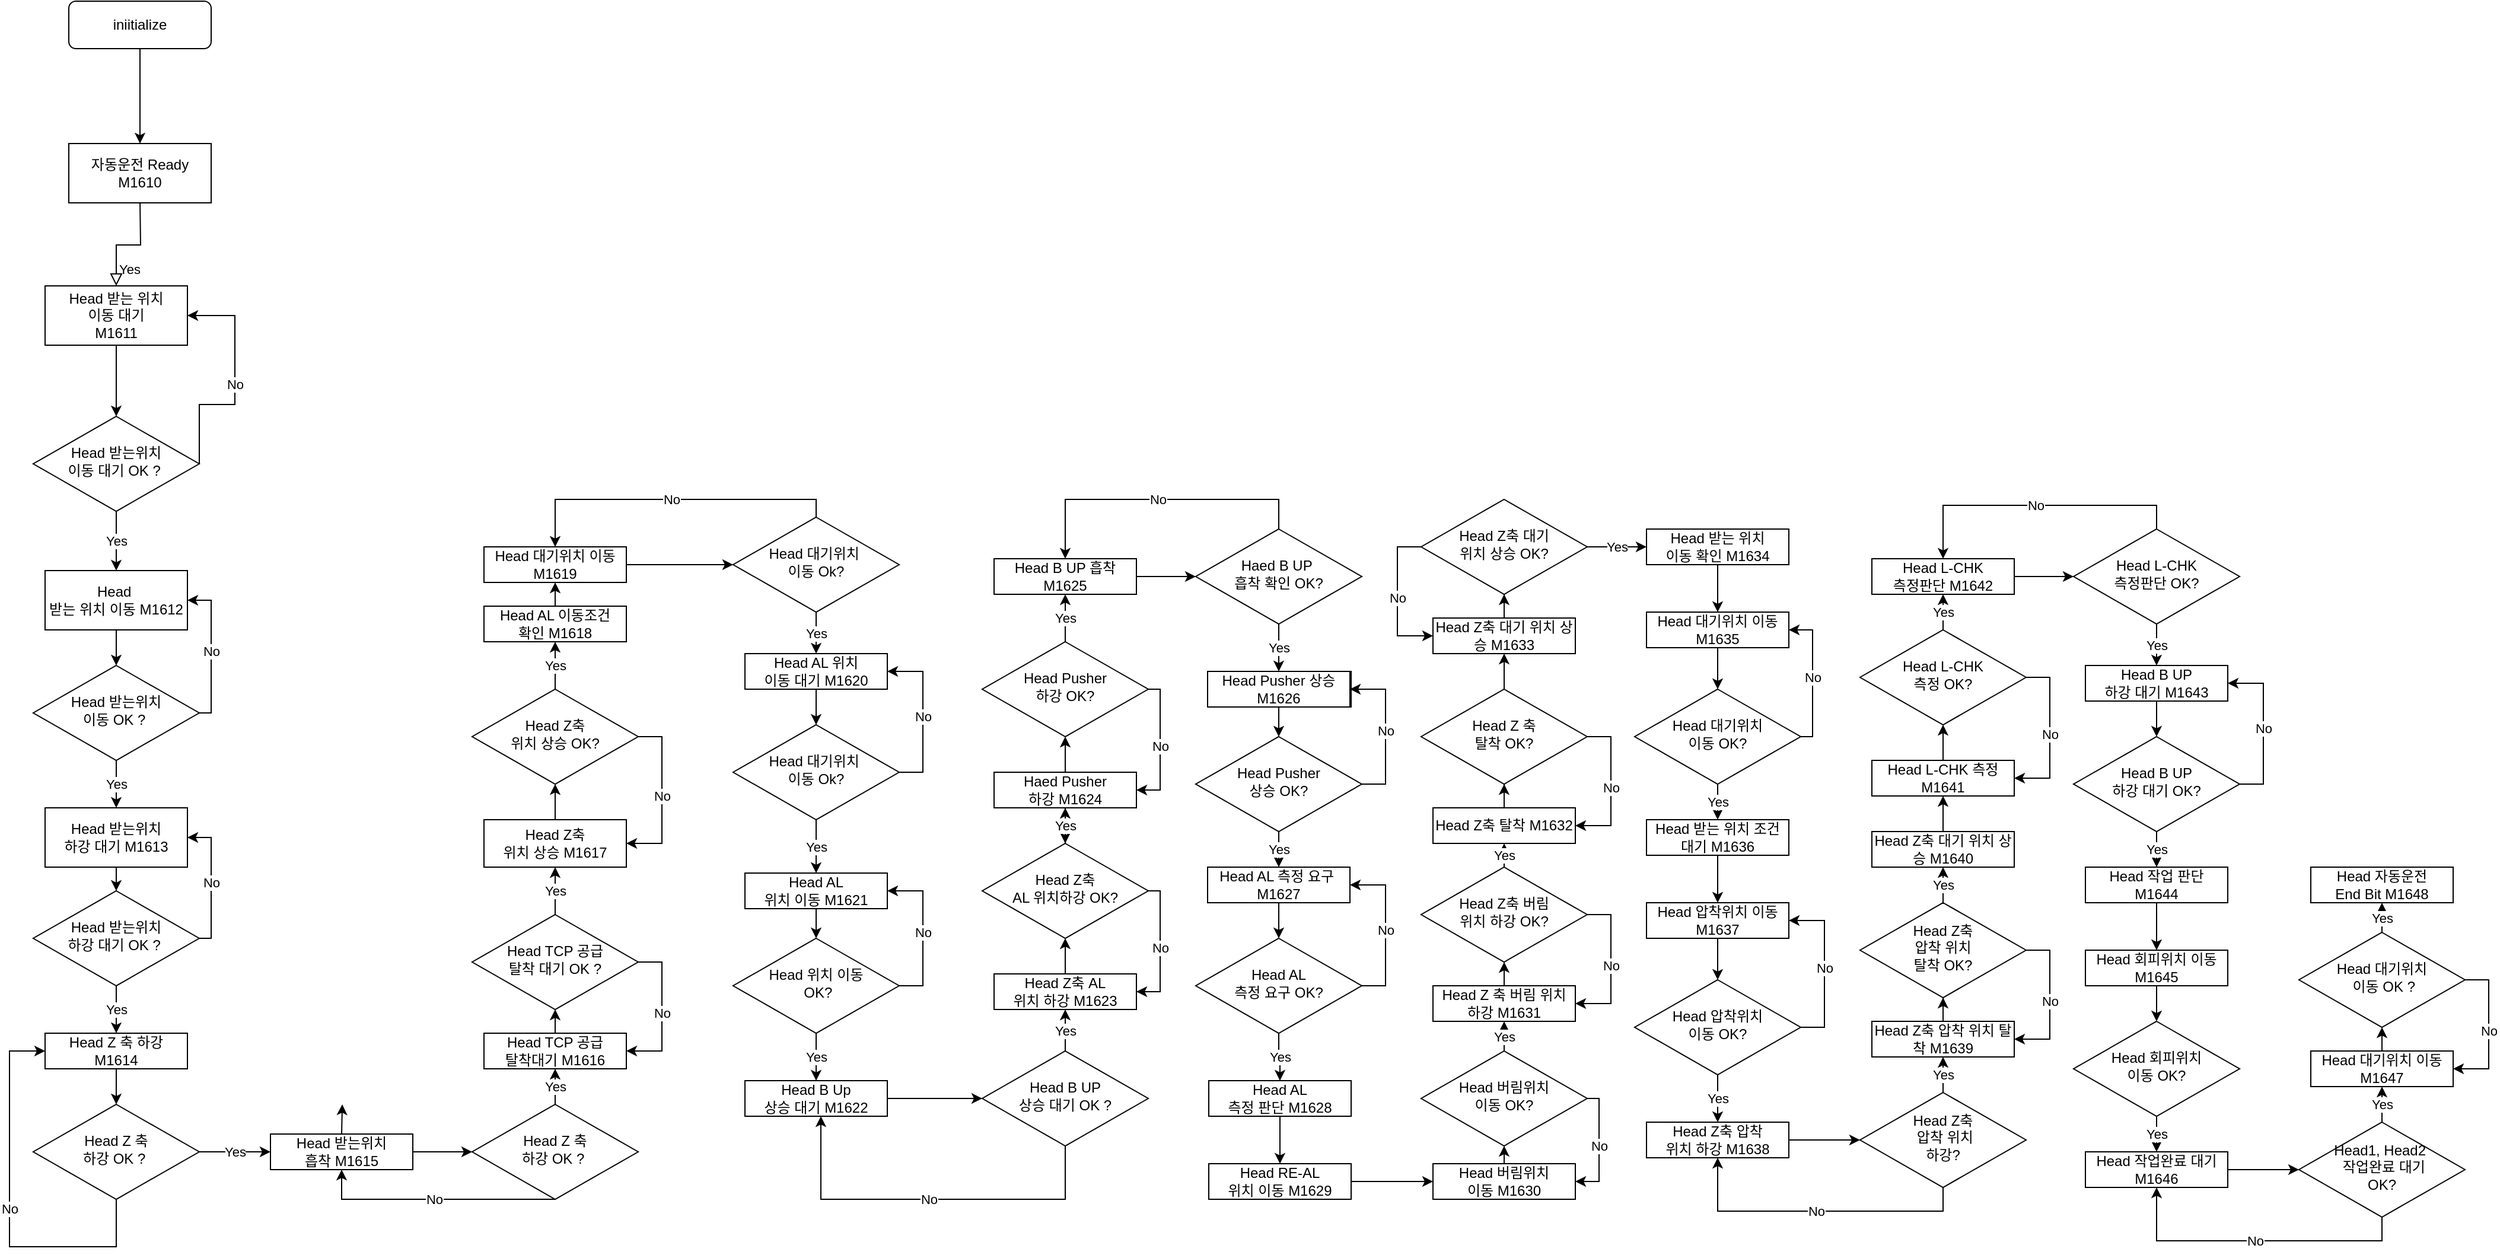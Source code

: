 <mxfile version="17.4.5" type="github">
  <diagram id="C5RBs43oDa-KdzZeNtuy" name="Page-1">
    <mxGraphModel dx="1673" dy="896" grid="1" gridSize="10" guides="1" tooltips="1" connect="1" arrows="1" fold="1" page="1" pageScale="1" pageWidth="827" pageHeight="1169" math="0" shadow="0">
      <root>
        <mxCell id="WIyWlLk6GJQsqaUBKTNV-0" />
        <mxCell id="WIyWlLk6GJQsqaUBKTNV-1" parent="WIyWlLk6GJQsqaUBKTNV-0" />
        <mxCell id="WIyWlLk6GJQsqaUBKTNV-3" value="iniitialize" style="rounded=1;whiteSpace=wrap;html=1;fontSize=12;glass=0;strokeWidth=1;shadow=0;" parent="WIyWlLk6GJQsqaUBKTNV-1" vertex="1">
          <mxGeometry x="160" y="80" width="120" height="40" as="geometry" />
        </mxCell>
        <mxCell id="WIyWlLk6GJQsqaUBKTNV-4" value="Yes" style="rounded=0;html=1;jettySize=auto;orthogonalLoop=1;fontSize=11;endArrow=block;endFill=0;endSize=8;strokeWidth=1;shadow=0;labelBackgroundColor=none;edgeStyle=orthogonalEdgeStyle;entryX=0.5;entryY=0;entryDx=0;entryDy=0;" parent="WIyWlLk6GJQsqaUBKTNV-1" target="TawNgW0kmAelD9RCPH6P-2" edge="1">
          <mxGeometry y="20" relative="1" as="geometry">
            <mxPoint as="offset" />
            <mxPoint x="220.034" y="249.972" as="sourcePoint" />
            <mxPoint x="240" y="320" as="targetPoint" />
          </mxGeometry>
        </mxCell>
        <mxCell id="TawNgW0kmAelD9RCPH6P-10" value="No" style="edgeStyle=orthogonalEdgeStyle;rounded=0;orthogonalLoop=1;jettySize=auto;html=1;exitX=1;exitY=0.5;exitDx=0;exitDy=0;entryX=1;entryY=0.5;entryDx=0;entryDy=0;" parent="WIyWlLk6GJQsqaUBKTNV-1" source="WIyWlLk6GJQsqaUBKTNV-10" target="TawNgW0kmAelD9RCPH6P-2" edge="1">
          <mxGeometry relative="1" as="geometry">
            <mxPoint x="320" y="400" as="targetPoint" />
            <Array as="points">
              <mxPoint x="270" y="420" />
              <mxPoint x="300" y="420" />
              <mxPoint x="300" y="345" />
            </Array>
          </mxGeometry>
        </mxCell>
        <mxCell id="WIyWlLk6GJQsqaUBKTNV-10" value="Head 받는위치&lt;br&gt;이동 대기 OK ?&amp;nbsp;" style="rhombus;whiteSpace=wrap;html=1;shadow=0;fontFamily=Helvetica;fontSize=12;align=center;strokeWidth=1;spacing=6;spacingTop=-4;" parent="WIyWlLk6GJQsqaUBKTNV-1" vertex="1">
          <mxGeometry x="130" y="430" width="140" height="80" as="geometry" />
        </mxCell>
        <mxCell id="TawNgW0kmAelD9RCPH6P-2" value="Head 받는 위치 &lt;br&gt;이동 대기 &lt;br&gt;M1611" style="rounded=0;whiteSpace=wrap;html=1;" parent="WIyWlLk6GJQsqaUBKTNV-1" vertex="1">
          <mxGeometry x="140" y="320" width="120" height="50" as="geometry" />
        </mxCell>
        <mxCell id="TawNgW0kmAelD9RCPH6P-4" value="" style="endArrow=classic;html=1;rounded=0;exitX=0.5;exitY=1;exitDx=0;exitDy=0;entryX=0.5;entryY=0;entryDx=0;entryDy=0;" parent="WIyWlLk6GJQsqaUBKTNV-1" source="TawNgW0kmAelD9RCPH6P-2" target="WIyWlLk6GJQsqaUBKTNV-10" edge="1">
          <mxGeometry width="50" height="50" relative="1" as="geometry">
            <mxPoint x="220" y="410" as="sourcePoint" />
            <mxPoint x="270" y="360" as="targetPoint" />
          </mxGeometry>
        </mxCell>
        <mxCell id="TawNgW0kmAelD9RCPH6P-11" value="Head&amp;nbsp;&lt;br&gt;받는 위치 이동 M1612" style="rounded=0;whiteSpace=wrap;html=1;" parent="WIyWlLk6GJQsqaUBKTNV-1" vertex="1">
          <mxGeometry x="140" y="560" width="120" height="50" as="geometry" />
        </mxCell>
        <mxCell id="TawNgW0kmAelD9RCPH6P-12" value="Yes" style="endArrow=classic;html=1;rounded=0;exitX=0.5;exitY=1;exitDx=0;exitDy=0;entryX=0.5;entryY=0;entryDx=0;entryDy=0;" parent="WIyWlLk6GJQsqaUBKTNV-1" source="WIyWlLk6GJQsqaUBKTNV-10" target="TawNgW0kmAelD9RCPH6P-11" edge="1">
          <mxGeometry width="50" height="50" relative="1" as="geometry">
            <mxPoint x="210" y="380" as="sourcePoint" />
            <mxPoint x="210" y="440" as="targetPoint" />
          </mxGeometry>
        </mxCell>
        <mxCell id="TawNgW0kmAelD9RCPH6P-13" value="Head 받는위치&lt;br&gt;이동 OK ?&amp;nbsp;" style="rhombus;whiteSpace=wrap;html=1;shadow=0;fontFamily=Helvetica;fontSize=12;align=center;strokeWidth=1;spacing=6;spacingTop=-4;" parent="WIyWlLk6GJQsqaUBKTNV-1" vertex="1">
          <mxGeometry x="130" y="640" width="140" height="80" as="geometry" />
        </mxCell>
        <mxCell id="TawNgW0kmAelD9RCPH6P-14" value="" style="endArrow=classic;html=1;rounded=0;exitX=0.5;exitY=1;exitDx=0;exitDy=0;entryX=0.5;entryY=0;entryDx=0;entryDy=0;" parent="WIyWlLk6GJQsqaUBKTNV-1" source="TawNgW0kmAelD9RCPH6P-11" target="TawNgW0kmAelD9RCPH6P-13" edge="1">
          <mxGeometry width="50" height="50" relative="1" as="geometry">
            <mxPoint x="210" y="380" as="sourcePoint" />
            <mxPoint x="210" y="440" as="targetPoint" />
          </mxGeometry>
        </mxCell>
        <mxCell id="TawNgW0kmAelD9RCPH6P-15" value="No" style="edgeStyle=orthogonalEdgeStyle;rounded=0;orthogonalLoop=1;jettySize=auto;html=1;exitX=1;exitY=0.5;exitDx=0;exitDy=0;entryX=1;entryY=0.5;entryDx=0;entryDy=0;" parent="WIyWlLk6GJQsqaUBKTNV-1" source="TawNgW0kmAelD9RCPH6P-13" target="TawNgW0kmAelD9RCPH6P-11" edge="1">
          <mxGeometry relative="1" as="geometry">
            <mxPoint x="350" y="560" as="targetPoint" />
            <mxPoint x="280" y="480" as="sourcePoint" />
            <Array as="points">
              <mxPoint x="280" y="680" />
              <mxPoint x="280" y="585" />
            </Array>
          </mxGeometry>
        </mxCell>
        <mxCell id="TawNgW0kmAelD9RCPH6P-16" value="Yes" style="endArrow=classic;html=1;rounded=0;exitX=0.5;exitY=1;exitDx=0;exitDy=0;entryX=0.5;entryY=0;entryDx=0;entryDy=0;" parent="WIyWlLk6GJQsqaUBKTNV-1" source="TawNgW0kmAelD9RCPH6P-13" target="TawNgW0kmAelD9RCPH6P-17" edge="1">
          <mxGeometry width="50" height="50" relative="1" as="geometry">
            <mxPoint x="210" y="520" as="sourcePoint" />
            <mxPoint x="205" y="760" as="targetPoint" />
          </mxGeometry>
        </mxCell>
        <mxCell id="TawNgW0kmAelD9RCPH6P-17" value="Head 받는위치 &lt;br&gt;하강 대기 M1613" style="rounded=0;whiteSpace=wrap;html=1;" parent="WIyWlLk6GJQsqaUBKTNV-1" vertex="1">
          <mxGeometry x="140" y="760" width="120" height="50" as="geometry" />
        </mxCell>
        <mxCell id="TawNgW0kmAelD9RCPH6P-18" value="Head 받는위치&lt;br&gt;하강 대기 OK ?&amp;nbsp;" style="rhombus;whiteSpace=wrap;html=1;shadow=0;fontFamily=Helvetica;fontSize=12;align=center;strokeWidth=1;spacing=6;spacingTop=-4;" parent="WIyWlLk6GJQsqaUBKTNV-1" vertex="1">
          <mxGeometry x="130" y="830" width="140" height="80" as="geometry" />
        </mxCell>
        <mxCell id="TawNgW0kmAelD9RCPH6P-19" value="" style="endArrow=classic;html=1;rounded=0;exitX=0.5;exitY=1;exitDx=0;exitDy=0;entryX=0.5;entryY=0;entryDx=0;entryDy=0;" parent="WIyWlLk6GJQsqaUBKTNV-1" source="TawNgW0kmAelD9RCPH6P-17" target="TawNgW0kmAelD9RCPH6P-18" edge="1">
          <mxGeometry width="50" height="50" relative="1" as="geometry">
            <mxPoint x="340" y="830" as="sourcePoint" />
            <mxPoint x="340" y="860" as="targetPoint" />
          </mxGeometry>
        </mxCell>
        <mxCell id="TawNgW0kmAelD9RCPH6P-20" value="No" style="edgeStyle=orthogonalEdgeStyle;rounded=0;orthogonalLoop=1;jettySize=auto;html=1;exitX=1;exitY=0.5;exitDx=0;exitDy=0;entryX=1;entryY=0.5;entryDx=0;entryDy=0;" parent="WIyWlLk6GJQsqaUBKTNV-1" source="TawNgW0kmAelD9RCPH6P-18" target="TawNgW0kmAelD9RCPH6P-17" edge="1">
          <mxGeometry relative="1" as="geometry">
            <mxPoint x="350" y="770" as="targetPoint" />
            <mxPoint x="360" y="865" as="sourcePoint" />
            <Array as="points">
              <mxPoint x="280" y="870" />
              <mxPoint x="280" y="785" />
            </Array>
          </mxGeometry>
        </mxCell>
        <mxCell id="TawNgW0kmAelD9RCPH6P-21" value="Yes" style="endArrow=classic;html=1;rounded=0;exitX=0.5;exitY=1;exitDx=0;exitDy=0;entryX=0.5;entryY=0;entryDx=0;entryDy=0;" parent="WIyWlLk6GJQsqaUBKTNV-1" source="TawNgW0kmAelD9RCPH6P-18" target="TawNgW0kmAelD9RCPH6P-22" edge="1">
          <mxGeometry width="50" height="50" relative="1" as="geometry">
            <mxPoint x="350" y="850" as="sourcePoint" />
            <mxPoint x="200" y="940" as="targetPoint" />
          </mxGeometry>
        </mxCell>
        <mxCell id="TawNgW0kmAelD9RCPH6P-22" value="Head Z 축 하강 M1614" style="rounded=0;whiteSpace=wrap;html=1;" parent="WIyWlLk6GJQsqaUBKTNV-1" vertex="1">
          <mxGeometry x="140" y="950" width="120" height="30" as="geometry" />
        </mxCell>
        <mxCell id="TawNgW0kmAelD9RCPH6P-24" value="Head Z 축 &lt;br&gt;하강 OK ?&amp;nbsp;" style="rhombus;whiteSpace=wrap;html=1;shadow=0;fontFamily=Helvetica;fontSize=12;align=center;strokeWidth=1;spacing=6;spacingTop=-4;" parent="WIyWlLk6GJQsqaUBKTNV-1" vertex="1">
          <mxGeometry x="130" y="1010" width="140" height="80" as="geometry" />
        </mxCell>
        <mxCell id="TawNgW0kmAelD9RCPH6P-25" value="" style="endArrow=classic;html=1;rounded=0;entryX=0.5;entryY=0;entryDx=0;entryDy=0;" parent="WIyWlLk6GJQsqaUBKTNV-1" target="TawNgW0kmAelD9RCPH6P-24" edge="1">
          <mxGeometry width="50" height="50" relative="1" as="geometry">
            <mxPoint x="200" y="980" as="sourcePoint" />
            <mxPoint x="210" y="840" as="targetPoint" />
          </mxGeometry>
        </mxCell>
        <mxCell id="HsxBVp1oln98niGQOZ73-0" style="edgeStyle=orthogonalEdgeStyle;rounded=0;orthogonalLoop=1;jettySize=auto;html=1;exitX=0.5;exitY=0;exitDx=0;exitDy=0;" edge="1" parent="WIyWlLk6GJQsqaUBKTNV-1" source="TawNgW0kmAelD9RCPH6P-26">
          <mxGeometry relative="1" as="geometry">
            <mxPoint x="390.529" y="1010" as="targetPoint" />
          </mxGeometry>
        </mxCell>
        <mxCell id="TawNgW0kmAelD9RCPH6P-26" value="Head 받는위치&lt;br&gt;흡착 M1615" style="rounded=0;whiteSpace=wrap;html=1;" parent="WIyWlLk6GJQsqaUBKTNV-1" vertex="1">
          <mxGeometry x="330" y="1035" width="120" height="30" as="geometry" />
        </mxCell>
        <mxCell id="TawNgW0kmAelD9RCPH6P-28" value="No" style="edgeStyle=orthogonalEdgeStyle;rounded=0;orthogonalLoop=1;jettySize=auto;html=1;exitX=0.5;exitY=1;exitDx=0;exitDy=0;entryX=0;entryY=0.5;entryDx=0;entryDy=0;" parent="WIyWlLk6GJQsqaUBKTNV-1" source="TawNgW0kmAelD9RCPH6P-24" target="TawNgW0kmAelD9RCPH6P-22" edge="1">
          <mxGeometry relative="1" as="geometry">
            <mxPoint x="270" y="795" as="targetPoint" />
            <mxPoint x="280" y="880" as="sourcePoint" />
            <Array as="points">
              <mxPoint x="200" y="1130" />
              <mxPoint x="110" y="1130" />
              <mxPoint x="110" y="965" />
            </Array>
          </mxGeometry>
        </mxCell>
        <mxCell id="TawNgW0kmAelD9RCPH6P-29" value="Yes" style="endArrow=classic;html=1;rounded=0;exitX=1;exitY=0.5;exitDx=0;exitDy=0;entryX=0;entryY=0.5;entryDx=0;entryDy=0;" parent="WIyWlLk6GJQsqaUBKTNV-1" source="TawNgW0kmAelD9RCPH6P-24" target="TawNgW0kmAelD9RCPH6P-26" edge="1">
          <mxGeometry width="50" height="50" relative="1" as="geometry">
            <mxPoint x="210" y="920" as="sourcePoint" />
            <mxPoint x="210" y="960.0" as="targetPoint" />
          </mxGeometry>
        </mxCell>
        <mxCell id="TawNgW0kmAelD9RCPH6P-30" value="Head Z 축 &lt;br&gt;하강 OK ?&amp;nbsp;" style="rhombus;whiteSpace=wrap;html=1;shadow=0;fontFamily=Helvetica;fontSize=12;align=center;strokeWidth=1;spacing=6;spacingTop=-4;" parent="WIyWlLk6GJQsqaUBKTNV-1" vertex="1">
          <mxGeometry x="500" y="1010" width="140" height="80" as="geometry" />
        </mxCell>
        <mxCell id="TawNgW0kmAelD9RCPH6P-31" value="" style="endArrow=classic;html=1;rounded=0;entryX=0;entryY=0.5;entryDx=0;entryDy=0;exitX=1;exitY=0.5;exitDx=0;exitDy=0;" parent="WIyWlLk6GJQsqaUBKTNV-1" source="TawNgW0kmAelD9RCPH6P-26" target="TawNgW0kmAelD9RCPH6P-30" edge="1">
          <mxGeometry width="50" height="50" relative="1" as="geometry">
            <mxPoint x="210" y="990" as="sourcePoint" />
            <mxPoint x="210" y="1020" as="targetPoint" />
          </mxGeometry>
        </mxCell>
        <mxCell id="TawNgW0kmAelD9RCPH6P-33" value="Head TCP 공급 &lt;br&gt;탈착대기 M1616" style="rounded=0;whiteSpace=wrap;html=1;" parent="WIyWlLk6GJQsqaUBKTNV-1" vertex="1">
          <mxGeometry x="510" y="950" width="120" height="30" as="geometry" />
        </mxCell>
        <mxCell id="TawNgW0kmAelD9RCPH6P-34" value="Yes" style="endArrow=classic;html=1;rounded=0;exitX=0.5;exitY=0;exitDx=0;exitDy=0;entryX=0.5;entryY=1;entryDx=0;entryDy=0;" parent="WIyWlLk6GJQsqaUBKTNV-1" source="TawNgW0kmAelD9RCPH6P-30" target="TawNgW0kmAelD9RCPH6P-33" edge="1">
          <mxGeometry width="50" height="50" relative="1" as="geometry">
            <mxPoint x="280" y="1060" as="sourcePoint" />
            <mxPoint x="340" y="1060" as="targetPoint" />
          </mxGeometry>
        </mxCell>
        <mxCell id="TawNgW0kmAelD9RCPH6P-35" value="No" style="edgeStyle=orthogonalEdgeStyle;rounded=0;orthogonalLoop=1;jettySize=auto;html=1;exitX=0.5;exitY=1;exitDx=0;exitDy=0;entryX=0.5;entryY=1;entryDx=0;entryDy=0;" parent="WIyWlLk6GJQsqaUBKTNV-1" source="TawNgW0kmAelD9RCPH6P-30" target="TawNgW0kmAelD9RCPH6P-26" edge="1">
          <mxGeometry relative="1" as="geometry">
            <mxPoint x="150" y="975" as="targetPoint" />
            <mxPoint x="210" y="1100" as="sourcePoint" />
            <Array as="points">
              <mxPoint x="390" y="1090" />
            </Array>
          </mxGeometry>
        </mxCell>
        <mxCell id="TawNgW0kmAelD9RCPH6P-36" value="Head TCP 공급 &lt;br&gt;탈착 대기 OK ?" style="rhombus;whiteSpace=wrap;html=1;shadow=0;fontFamily=Helvetica;fontSize=12;align=center;strokeWidth=1;spacing=6;spacingTop=-4;" parent="WIyWlLk6GJQsqaUBKTNV-1" vertex="1">
          <mxGeometry x="500" y="850" width="140" height="80" as="geometry" />
        </mxCell>
        <mxCell id="TawNgW0kmAelD9RCPH6P-37" value="Yes" style="endArrow=classic;html=1;rounded=0;exitX=0.5;exitY=0;exitDx=0;exitDy=0;entryX=0.5;entryY=1;entryDx=0;entryDy=0;" parent="WIyWlLk6GJQsqaUBKTNV-1" source="TawNgW0kmAelD9RCPH6P-36" target="TawNgW0kmAelD9RCPH6P-40" edge="1">
          <mxGeometry width="50" height="50" relative="1" as="geometry">
            <mxPoint x="580" y="1020" as="sourcePoint" />
            <mxPoint x="500" y="740" as="targetPoint" />
          </mxGeometry>
        </mxCell>
        <mxCell id="TawNgW0kmAelD9RCPH6P-38" value="No" style="edgeStyle=orthogonalEdgeStyle;rounded=0;orthogonalLoop=1;jettySize=auto;html=1;exitX=1;exitY=0.5;exitDx=0;exitDy=0;entryX=1;entryY=0.5;entryDx=0;entryDy=0;" parent="WIyWlLk6GJQsqaUBKTNV-1" source="TawNgW0kmAelD9RCPH6P-36" target="TawNgW0kmAelD9RCPH6P-33" edge="1">
          <mxGeometry relative="1" as="geometry">
            <mxPoint x="400" y="1075" as="targetPoint" />
            <mxPoint x="580" y="1100" as="sourcePoint" />
            <Array as="points">
              <mxPoint x="660" y="890" />
              <mxPoint x="660" y="965" />
            </Array>
          </mxGeometry>
        </mxCell>
        <mxCell id="TawNgW0kmAelD9RCPH6P-39" value="" style="endArrow=classic;html=1;rounded=0;entryX=0.5;entryY=1;entryDx=0;entryDy=0;exitX=0.5;exitY=0;exitDx=0;exitDy=0;" parent="WIyWlLk6GJQsqaUBKTNV-1" source="TawNgW0kmAelD9RCPH6P-33" target="TawNgW0kmAelD9RCPH6P-36" edge="1">
          <mxGeometry width="50" height="50" relative="1" as="geometry">
            <mxPoint x="460" y="1060" as="sourcePoint" />
            <mxPoint x="510" y="1060" as="targetPoint" />
          </mxGeometry>
        </mxCell>
        <mxCell id="TawNgW0kmAelD9RCPH6P-40" value="Head Z축 &lt;br&gt;위치 상승 M1617" style="rounded=0;whiteSpace=wrap;html=1;" parent="WIyWlLk6GJQsqaUBKTNV-1" vertex="1">
          <mxGeometry x="510" y="770" width="120" height="40" as="geometry" />
        </mxCell>
        <mxCell id="TawNgW0kmAelD9RCPH6P-42" value="" style="endArrow=classic;html=1;rounded=0;exitX=0.5;exitY=0;exitDx=0;exitDy=0;" parent="WIyWlLk6GJQsqaUBKTNV-1" source="TawNgW0kmAelD9RCPH6P-40" edge="1">
          <mxGeometry width="50" height="50" relative="1" as="geometry">
            <mxPoint x="210" y="820" as="sourcePoint" />
            <mxPoint x="570" y="740" as="targetPoint" />
          </mxGeometry>
        </mxCell>
        <mxCell id="TawNgW0kmAelD9RCPH6P-43" value="Head Z축 &lt;br&gt;위치 상승 OK?" style="rhombus;whiteSpace=wrap;html=1;shadow=0;fontFamily=Helvetica;fontSize=12;align=center;strokeWidth=1;spacing=6;spacingTop=-4;" parent="WIyWlLk6GJQsqaUBKTNV-1" vertex="1">
          <mxGeometry x="500" y="660" width="140" height="80" as="geometry" />
        </mxCell>
        <mxCell id="TawNgW0kmAelD9RCPH6P-44" value="No" style="edgeStyle=orthogonalEdgeStyle;rounded=0;orthogonalLoop=1;jettySize=auto;html=1;exitX=1;exitY=0.5;exitDx=0;exitDy=0;entryX=1;entryY=0.5;entryDx=0;entryDy=0;" parent="WIyWlLk6GJQsqaUBKTNV-1" source="TawNgW0kmAelD9RCPH6P-43" target="TawNgW0kmAelD9RCPH6P-40" edge="1">
          <mxGeometry relative="1" as="geometry">
            <mxPoint x="650" y="769.97" as="targetPoint" />
            <mxPoint x="660" y="694.97" as="sourcePoint" />
            <Array as="points">
              <mxPoint x="660" y="700" />
              <mxPoint x="660" y="790" />
            </Array>
          </mxGeometry>
        </mxCell>
        <mxCell id="TawNgW0kmAelD9RCPH6P-45" value="Head AL 이동조건 &lt;br&gt;확인 M1618" style="rounded=0;whiteSpace=wrap;html=1;" parent="WIyWlLk6GJQsqaUBKTNV-1" vertex="1">
          <mxGeometry x="510" y="590" width="120" height="30" as="geometry" />
        </mxCell>
        <mxCell id="TawNgW0kmAelD9RCPH6P-48" value="Yes" style="endArrow=classic;html=1;rounded=0;exitX=0.5;exitY=0;exitDx=0;exitDy=0;entryX=0.5;entryY=1;entryDx=0;entryDy=0;" parent="WIyWlLk6GJQsqaUBKTNV-1" source="TawNgW0kmAelD9RCPH6P-43" target="TawNgW0kmAelD9RCPH6P-45" edge="1">
          <mxGeometry width="50" height="50" relative="1" as="geometry">
            <mxPoint x="570" y="630" as="sourcePoint" />
            <mxPoint x="580" y="790" as="targetPoint" />
          </mxGeometry>
        </mxCell>
        <mxCell id="TawNgW0kmAelD9RCPH6P-50" value="Head 대기위치 이동&lt;br&gt;M1619" style="rounded=0;whiteSpace=wrap;html=1;" parent="WIyWlLk6GJQsqaUBKTNV-1" vertex="1">
          <mxGeometry x="510" y="540" width="120" height="30" as="geometry" />
        </mxCell>
        <mxCell id="TawNgW0kmAelD9RCPH6P-52" value="" style="endArrow=classic;html=1;rounded=0;exitX=0.5;exitY=0;exitDx=0;exitDy=0;entryX=0.5;entryY=1;entryDx=0;entryDy=0;" parent="WIyWlLk6GJQsqaUBKTNV-1" source="TawNgW0kmAelD9RCPH6P-45" target="TawNgW0kmAelD9RCPH6P-50" edge="1">
          <mxGeometry width="50" height="50" relative="1" as="geometry">
            <mxPoint x="580" y="780" as="sourcePoint" />
            <mxPoint x="580" y="750" as="targetPoint" />
          </mxGeometry>
        </mxCell>
        <mxCell id="TawNgW0kmAelD9RCPH6P-53" value="Head 대기위치&amp;nbsp;&lt;br&gt;이동 Ok?" style="rhombus;whiteSpace=wrap;html=1;shadow=0;fontFamily=Helvetica;fontSize=12;align=center;strokeWidth=1;spacing=6;spacingTop=-4;" parent="WIyWlLk6GJQsqaUBKTNV-1" vertex="1">
          <mxGeometry x="720" y="515" width="140" height="80" as="geometry" />
        </mxCell>
        <mxCell id="TawNgW0kmAelD9RCPH6P-54" value="" style="endArrow=classic;html=1;rounded=0;exitX=1;exitY=0.5;exitDx=0;exitDy=0;entryX=0;entryY=0.5;entryDx=0;entryDy=0;" parent="WIyWlLk6GJQsqaUBKTNV-1" source="TawNgW0kmAelD9RCPH6P-50" target="TawNgW0kmAelD9RCPH6P-53" edge="1">
          <mxGeometry width="50" height="50" relative="1" as="geometry">
            <mxPoint x="580" y="600" as="sourcePoint" />
            <mxPoint x="580" y="580" as="targetPoint" />
          </mxGeometry>
        </mxCell>
        <mxCell id="TawNgW0kmAelD9RCPH6P-55" value="Head AL 위치 &lt;br&gt;이동 대기 M1620" style="rounded=0;whiteSpace=wrap;html=1;" parent="WIyWlLk6GJQsqaUBKTNV-1" vertex="1">
          <mxGeometry x="730" y="630" width="120" height="30" as="geometry" />
        </mxCell>
        <mxCell id="TawNgW0kmAelD9RCPH6P-56" value="Yes" style="endArrow=classic;html=1;rounded=0;exitX=0.5;exitY=1;exitDx=0;exitDy=0;entryX=0.5;entryY=0;entryDx=0;entryDy=0;" parent="WIyWlLk6GJQsqaUBKTNV-1" source="TawNgW0kmAelD9RCPH6P-53" target="TawNgW0kmAelD9RCPH6P-55" edge="1">
          <mxGeometry width="50" height="50" relative="1" as="geometry">
            <mxPoint x="580" y="670" as="sourcePoint" />
            <mxPoint x="580" y="630" as="targetPoint" />
          </mxGeometry>
        </mxCell>
        <mxCell id="TawNgW0kmAelD9RCPH6P-57" value="No" style="edgeStyle=orthogonalEdgeStyle;rounded=0;orthogonalLoop=1;jettySize=auto;html=1;exitX=0.5;exitY=0;exitDx=0;exitDy=0;entryX=0.5;entryY=0;entryDx=0;entryDy=0;" parent="WIyWlLk6GJQsqaUBKTNV-1" source="TawNgW0kmAelD9RCPH6P-53" target="TawNgW0kmAelD9RCPH6P-50" edge="1">
          <mxGeometry relative="1" as="geometry">
            <mxPoint x="640" y="800" as="targetPoint" />
            <mxPoint x="650" y="710" as="sourcePoint" />
            <Array as="points">
              <mxPoint x="790" y="500" />
              <mxPoint x="570" y="500" />
            </Array>
          </mxGeometry>
        </mxCell>
        <mxCell id="TawNgW0kmAelD9RCPH6P-64" value="Head 대기위치&amp;nbsp;&lt;br&gt;이동 Ok?" style="rhombus;whiteSpace=wrap;html=1;shadow=0;fontFamily=Helvetica;fontSize=12;align=center;strokeWidth=1;spacing=6;spacingTop=-4;" parent="WIyWlLk6GJQsqaUBKTNV-1" vertex="1">
          <mxGeometry x="720" y="690" width="140" height="80" as="geometry" />
        </mxCell>
        <mxCell id="TawNgW0kmAelD9RCPH6P-65" value="" style="endArrow=classic;html=1;rounded=0;exitX=0.5;exitY=1;exitDx=0;exitDy=0;entryX=0.5;entryY=0;entryDx=0;entryDy=0;" parent="WIyWlLk6GJQsqaUBKTNV-1" source="TawNgW0kmAelD9RCPH6P-55" target="TawNgW0kmAelD9RCPH6P-64" edge="1">
          <mxGeometry width="50" height="50" relative="1" as="geometry">
            <mxPoint x="580" y="780" as="sourcePoint" />
            <mxPoint x="580" y="750" as="targetPoint" />
          </mxGeometry>
        </mxCell>
        <mxCell id="TawNgW0kmAelD9RCPH6P-66" value="No" style="edgeStyle=orthogonalEdgeStyle;rounded=0;orthogonalLoop=1;jettySize=auto;html=1;exitX=1;exitY=0.5;exitDx=0;exitDy=0;entryX=1;entryY=0.5;entryDx=0;entryDy=0;" parent="WIyWlLk6GJQsqaUBKTNV-1" source="TawNgW0kmAelD9RCPH6P-64" target="TawNgW0kmAelD9RCPH6P-55" edge="1">
          <mxGeometry relative="1" as="geometry">
            <mxPoint x="640" y="800" as="targetPoint" />
            <mxPoint x="650" y="710" as="sourcePoint" />
            <Array as="points">
              <mxPoint x="880" y="730" />
              <mxPoint x="880" y="645" />
            </Array>
          </mxGeometry>
        </mxCell>
        <mxCell id="TawNgW0kmAelD9RCPH6P-67" value="Head AL &lt;br&gt;위치 이동 M1621" style="rounded=0;whiteSpace=wrap;html=1;" parent="WIyWlLk6GJQsqaUBKTNV-1" vertex="1">
          <mxGeometry x="730" y="815" width="120" height="30" as="geometry" />
        </mxCell>
        <mxCell id="TawNgW0kmAelD9RCPH6P-68" value="Yes" style="endArrow=classic;html=1;rounded=0;exitX=0.5;exitY=1;exitDx=0;exitDy=0;entryX=0.5;entryY=0;entryDx=0;entryDy=0;" parent="WIyWlLk6GJQsqaUBKTNV-1" source="TawNgW0kmAelD9RCPH6P-64" target="TawNgW0kmAelD9RCPH6P-67" edge="1">
          <mxGeometry width="50" height="50" relative="1" as="geometry">
            <mxPoint x="790" y="780" as="sourcePoint" />
            <mxPoint x="580" y="815" as="targetPoint" />
          </mxGeometry>
        </mxCell>
        <mxCell id="TawNgW0kmAelD9RCPH6P-69" value="Head 위치 이동&lt;br&gt;&amp;nbsp;OK?" style="rhombus;whiteSpace=wrap;html=1;shadow=0;fontFamily=Helvetica;fontSize=12;align=center;strokeWidth=1;spacing=6;spacingTop=-4;" parent="WIyWlLk6GJQsqaUBKTNV-1" vertex="1">
          <mxGeometry x="720" y="870" width="140" height="80" as="geometry" />
        </mxCell>
        <mxCell id="TawNgW0kmAelD9RCPH6P-70" value="" style="endArrow=classic;html=1;rounded=0;entryX=0.5;entryY=0;entryDx=0;entryDy=0;exitX=0.5;exitY=1;exitDx=0;exitDy=0;" parent="WIyWlLk6GJQsqaUBKTNV-1" source="TawNgW0kmAelD9RCPH6P-67" target="TawNgW0kmAelD9RCPH6P-69" edge="1">
          <mxGeometry width="50" height="50" relative="1" as="geometry">
            <mxPoint x="580" y="960" as="sourcePoint" />
            <mxPoint x="580" y="940" as="targetPoint" />
          </mxGeometry>
        </mxCell>
        <mxCell id="TawNgW0kmAelD9RCPH6P-71" value="No" style="edgeStyle=orthogonalEdgeStyle;rounded=0;orthogonalLoop=1;jettySize=auto;html=1;exitX=1;exitY=0.5;exitDx=0;exitDy=0;entryX=1;entryY=0.5;entryDx=0;entryDy=0;" parent="WIyWlLk6GJQsqaUBKTNV-1" source="TawNgW0kmAelD9RCPH6P-69" target="TawNgW0kmAelD9RCPH6P-67" edge="1">
          <mxGeometry relative="1" as="geometry">
            <mxPoint x="640" y="975" as="targetPoint" />
            <mxPoint x="650" y="900" as="sourcePoint" />
            <Array as="points">
              <mxPoint x="880" y="910" />
              <mxPoint x="880" y="830" />
            </Array>
          </mxGeometry>
        </mxCell>
        <mxCell id="TawNgW0kmAelD9RCPH6P-72" value="자동운전 Ready M1610" style="rounded=0;whiteSpace=wrap;html=1;" parent="WIyWlLk6GJQsqaUBKTNV-1" vertex="1">
          <mxGeometry x="160" y="200" width="120" height="50" as="geometry" />
        </mxCell>
        <mxCell id="TawNgW0kmAelD9RCPH6P-73" value="" style="endArrow=classic;html=1;rounded=0;exitX=0.5;exitY=1;exitDx=0;exitDy=0;entryX=0.5;entryY=0;entryDx=0;entryDy=0;" parent="WIyWlLk6GJQsqaUBKTNV-1" source="WIyWlLk6GJQsqaUBKTNV-3" target="TawNgW0kmAelD9RCPH6P-72" edge="1">
          <mxGeometry width="50" height="50" relative="1" as="geometry">
            <mxPoint x="210" y="380.0" as="sourcePoint" />
            <mxPoint x="210" y="440.0" as="targetPoint" />
          </mxGeometry>
        </mxCell>
        <mxCell id="TawNgW0kmAelD9RCPH6P-74" value="Head B Up&lt;br&gt;상승 대기 M1622" style="rounded=0;whiteSpace=wrap;html=1;" parent="WIyWlLk6GJQsqaUBKTNV-1" vertex="1">
          <mxGeometry x="730" y="990" width="120" height="30" as="geometry" />
        </mxCell>
        <mxCell id="TawNgW0kmAelD9RCPH6P-75" value="Yes" style="endArrow=classic;html=1;rounded=0;entryX=0.5;entryY=0;entryDx=0;entryDy=0;exitX=0.5;exitY=1;exitDx=0;exitDy=0;" parent="WIyWlLk6GJQsqaUBKTNV-1" source="TawNgW0kmAelD9RCPH6P-69" target="TawNgW0kmAelD9RCPH6P-74" edge="1">
          <mxGeometry width="50" height="50" relative="1" as="geometry">
            <mxPoint x="580" y="960" as="sourcePoint" />
            <mxPoint x="580" y="940" as="targetPoint" />
          </mxGeometry>
        </mxCell>
        <mxCell id="TawNgW0kmAelD9RCPH6P-76" value="Head B UP &lt;br&gt;상승 대기 OK ?" style="rhombus;whiteSpace=wrap;html=1;shadow=0;fontFamily=Helvetica;fontSize=12;align=center;strokeWidth=1;spacing=6;spacingTop=-4;" parent="WIyWlLk6GJQsqaUBKTNV-1" vertex="1">
          <mxGeometry x="930" y="965" width="140" height="80" as="geometry" />
        </mxCell>
        <mxCell id="TawNgW0kmAelD9RCPH6P-77" value="Head Z축 AL &lt;br&gt;위치 하강 M1623" style="rounded=0;whiteSpace=wrap;html=1;" parent="WIyWlLk6GJQsqaUBKTNV-1" vertex="1">
          <mxGeometry x="940" y="900" width="120" height="30" as="geometry" />
        </mxCell>
        <mxCell id="TawNgW0kmAelD9RCPH6P-78" value="" style="endArrow=classic;html=1;rounded=0;entryX=0;entryY=0.5;entryDx=0;entryDy=0;exitX=1;exitY=0.5;exitDx=0;exitDy=0;" parent="WIyWlLk6GJQsqaUBKTNV-1" source="TawNgW0kmAelD9RCPH6P-74" target="TawNgW0kmAelD9RCPH6P-76" edge="1">
          <mxGeometry width="50" height="50" relative="1" as="geometry">
            <mxPoint x="800" y="960" as="sourcePoint" />
            <mxPoint x="800" y="1000" as="targetPoint" />
          </mxGeometry>
        </mxCell>
        <mxCell id="TawNgW0kmAelD9RCPH6P-79" value="Yes" style="endArrow=classic;html=1;rounded=0;entryX=0.5;entryY=1;entryDx=0;entryDy=0;exitX=0.5;exitY=0;exitDx=0;exitDy=0;" parent="WIyWlLk6GJQsqaUBKTNV-1" source="TawNgW0kmAelD9RCPH6P-76" target="TawNgW0kmAelD9RCPH6P-77" edge="1">
          <mxGeometry width="50" height="50" relative="1" as="geometry">
            <mxPoint x="800" y="960" as="sourcePoint" />
            <mxPoint x="800" y="1000" as="targetPoint" />
          </mxGeometry>
        </mxCell>
        <mxCell id="TawNgW0kmAelD9RCPH6P-80" value="Head Z축 &lt;br&gt;AL 위치하강 OK?" style="rhombus;whiteSpace=wrap;html=1;shadow=0;fontFamily=Helvetica;fontSize=12;align=center;strokeWidth=1;spacing=6;spacingTop=-4;" parent="WIyWlLk6GJQsqaUBKTNV-1" vertex="1">
          <mxGeometry x="930" y="790" width="140" height="80" as="geometry" />
        </mxCell>
        <mxCell id="TawNgW0kmAelD9RCPH6P-81" value="No" style="edgeStyle=orthogonalEdgeStyle;rounded=0;orthogonalLoop=1;jettySize=auto;html=1;exitX=0.5;exitY=1;exitDx=0;exitDy=0;" parent="WIyWlLk6GJQsqaUBKTNV-1" source="TawNgW0kmAelD9RCPH6P-76" edge="1">
          <mxGeometry relative="1" as="geometry">
            <mxPoint x="794" y="1020" as="targetPoint" />
            <mxPoint x="870" y="920" as="sourcePoint" />
            <Array as="points">
              <mxPoint x="1000" y="1090" />
              <mxPoint x="794" y="1090" />
            </Array>
          </mxGeometry>
        </mxCell>
        <mxCell id="TawNgW0kmAelD9RCPH6P-82" value="" style="endArrow=classic;html=1;rounded=0;entryX=0.5;entryY=1;entryDx=0;entryDy=0;exitX=0.5;exitY=0;exitDx=0;exitDy=0;" parent="WIyWlLk6GJQsqaUBKTNV-1" source="TawNgW0kmAelD9RCPH6P-77" target="TawNgW0kmAelD9RCPH6P-80" edge="1">
          <mxGeometry width="50" height="50" relative="1" as="geometry">
            <mxPoint x="800" y="855" as="sourcePoint" />
            <mxPoint x="800" y="880" as="targetPoint" />
          </mxGeometry>
        </mxCell>
        <mxCell id="TawNgW0kmAelD9RCPH6P-158" value="" style="edgeStyle=orthogonalEdgeStyle;rounded=0;orthogonalLoop=1;jettySize=auto;html=1;" parent="WIyWlLk6GJQsqaUBKTNV-1" source="TawNgW0kmAelD9RCPH6P-83" target="TawNgW0kmAelD9RCPH6P-80" edge="1">
          <mxGeometry relative="1" as="geometry" />
        </mxCell>
        <mxCell id="TawNgW0kmAelD9RCPH6P-83" value="Haed Pusher &lt;br&gt;하강 M1624" style="rounded=0;whiteSpace=wrap;html=1;" parent="WIyWlLk6GJQsqaUBKTNV-1" vertex="1">
          <mxGeometry x="940" y="730" width="120" height="30" as="geometry" />
        </mxCell>
        <mxCell id="TawNgW0kmAelD9RCPH6P-84" value="Head Pusher &lt;br&gt;하강 OK?" style="rhombus;whiteSpace=wrap;html=1;shadow=0;fontFamily=Helvetica;fontSize=12;align=center;strokeWidth=1;spacing=6;spacingTop=-4;" parent="WIyWlLk6GJQsqaUBKTNV-1" vertex="1">
          <mxGeometry x="930" y="620" width="140" height="80" as="geometry" />
        </mxCell>
        <mxCell id="TawNgW0kmAelD9RCPH6P-85" value="Head B UP 흡착M1625" style="rounded=0;whiteSpace=wrap;html=1;" parent="WIyWlLk6GJQsqaUBKTNV-1" vertex="1">
          <mxGeometry x="940" y="550" width="120" height="30" as="geometry" />
        </mxCell>
        <mxCell id="TawNgW0kmAelD9RCPH6P-87" value="Haed B UP&amp;nbsp;&lt;br&gt;흡착 확인 OK?" style="rhombus;whiteSpace=wrap;html=1;shadow=0;fontFamily=Helvetica;fontSize=12;align=center;strokeWidth=1;spacing=6;spacingTop=-4;" parent="WIyWlLk6GJQsqaUBKTNV-1" vertex="1">
          <mxGeometry x="1110" y="525" width="140" height="80" as="geometry" />
        </mxCell>
        <mxCell id="TawNgW0kmAelD9RCPH6P-89" value="Haed Pusher &lt;br&gt;하강 M1624" style="rounded=0;whiteSpace=wrap;html=1;" parent="WIyWlLk6GJQsqaUBKTNV-1" vertex="1">
          <mxGeometry x="1121" y="645" width="120" height="30" as="geometry" />
        </mxCell>
        <mxCell id="TawNgW0kmAelD9RCPH6P-90" value="Head Pusher 상승 M1626" style="rounded=0;whiteSpace=wrap;html=1;" parent="WIyWlLk6GJQsqaUBKTNV-1" vertex="1">
          <mxGeometry x="1120" y="645" width="120" height="30" as="geometry" />
        </mxCell>
        <mxCell id="TawNgW0kmAelD9RCPH6P-91" value="Head Pusher &lt;br&gt;상승 OK?" style="rhombus;whiteSpace=wrap;html=1;shadow=0;fontFamily=Helvetica;fontSize=12;align=center;strokeWidth=1;spacing=6;spacingTop=-4;" parent="WIyWlLk6GJQsqaUBKTNV-1" vertex="1">
          <mxGeometry x="1110" y="700" width="140" height="80" as="geometry" />
        </mxCell>
        <mxCell id="TawNgW0kmAelD9RCPH6P-92" value="Head AL 측정 요구&amp;nbsp;&lt;br&gt;M1627" style="rounded=0;whiteSpace=wrap;html=1;" parent="WIyWlLk6GJQsqaUBKTNV-1" vertex="1">
          <mxGeometry x="1120" y="810" width="120" height="30" as="geometry" />
        </mxCell>
        <mxCell id="TawNgW0kmAelD9RCPH6P-177" value="Yes" style="edgeStyle=orthogonalEdgeStyle;rounded=0;orthogonalLoop=1;jettySize=auto;html=1;entryX=0.5;entryY=0;entryDx=0;entryDy=0;" parent="WIyWlLk6GJQsqaUBKTNV-1" source="TawNgW0kmAelD9RCPH6P-93" target="TawNgW0kmAelD9RCPH6P-94" edge="1">
          <mxGeometry relative="1" as="geometry" />
        </mxCell>
        <mxCell id="TawNgW0kmAelD9RCPH6P-93" value="Head AL &lt;br&gt;측정 요구 OK?" style="rhombus;whiteSpace=wrap;html=1;shadow=0;fontFamily=Helvetica;fontSize=12;align=center;strokeWidth=1;spacing=6;spacingTop=-4;" parent="WIyWlLk6GJQsqaUBKTNV-1" vertex="1">
          <mxGeometry x="1110" y="870" width="140" height="80" as="geometry" />
        </mxCell>
        <mxCell id="TawNgW0kmAelD9RCPH6P-94" value="Head AL &lt;br&gt;측정 판단 M1628" style="rounded=0;whiteSpace=wrap;html=1;" parent="WIyWlLk6GJQsqaUBKTNV-1" vertex="1">
          <mxGeometry x="1121" y="990" width="120" height="30" as="geometry" />
        </mxCell>
        <mxCell id="TawNgW0kmAelD9RCPH6P-95" value="Head RE-AL &lt;br&gt;위치 이동 M1629" style="rounded=0;whiteSpace=wrap;html=1;" parent="WIyWlLk6GJQsqaUBKTNV-1" vertex="1">
          <mxGeometry x="1121" y="1060" width="120" height="30" as="geometry" />
        </mxCell>
        <mxCell id="TawNgW0kmAelD9RCPH6P-178" style="edgeStyle=orthogonalEdgeStyle;rounded=0;orthogonalLoop=1;jettySize=auto;html=1;exitX=0.5;exitY=0;exitDx=0;exitDy=0;entryX=0.5;entryY=1;entryDx=0;entryDy=0;" parent="WIyWlLk6GJQsqaUBKTNV-1" source="TawNgW0kmAelD9RCPH6P-96" target="TawNgW0kmAelD9RCPH6P-97" edge="1">
          <mxGeometry relative="1" as="geometry" />
        </mxCell>
        <mxCell id="TawNgW0kmAelD9RCPH6P-96" value="Head 버림위치 &lt;br&gt;이동 M1630" style="rounded=0;whiteSpace=wrap;html=1;" parent="WIyWlLk6GJQsqaUBKTNV-1" vertex="1">
          <mxGeometry x="1310" y="1060" width="120" height="30" as="geometry" />
        </mxCell>
        <mxCell id="TawNgW0kmAelD9RCPH6P-97" value="Head 버림위치 &lt;br&gt;이동 OK?" style="rhombus;whiteSpace=wrap;html=1;shadow=0;fontFamily=Helvetica;fontSize=12;align=center;strokeWidth=1;spacing=6;spacingTop=-4;" parent="WIyWlLk6GJQsqaUBKTNV-1" vertex="1">
          <mxGeometry x="1300" y="965" width="140" height="80" as="geometry" />
        </mxCell>
        <mxCell id="TawNgW0kmAelD9RCPH6P-166" style="edgeStyle=orthogonalEdgeStyle;rounded=0;orthogonalLoop=1;jettySize=auto;html=1;exitX=0.5;exitY=0;exitDx=0;exitDy=0;entryX=0.5;entryY=1;entryDx=0;entryDy=0;" parent="WIyWlLk6GJQsqaUBKTNV-1" source="TawNgW0kmAelD9RCPH6P-98" target="TawNgW0kmAelD9RCPH6P-99" edge="1">
          <mxGeometry relative="1" as="geometry" />
        </mxCell>
        <mxCell id="TawNgW0kmAelD9RCPH6P-98" value="Head Z 축 버림 위치 하강 M1631" style="rounded=0;whiteSpace=wrap;html=1;" parent="WIyWlLk6GJQsqaUBKTNV-1" vertex="1">
          <mxGeometry x="1310" y="910" width="120" height="30" as="geometry" />
        </mxCell>
        <mxCell id="TawNgW0kmAelD9RCPH6P-99" value="Head Z축 버림 &lt;br&gt;위치 하강 OK?" style="rhombus;whiteSpace=wrap;html=1;shadow=0;fontFamily=Helvetica;fontSize=12;align=center;strokeWidth=1;spacing=6;spacingTop=-4;" parent="WIyWlLk6GJQsqaUBKTNV-1" vertex="1">
          <mxGeometry x="1300" y="810" width="140" height="80" as="geometry" />
        </mxCell>
        <mxCell id="TawNgW0kmAelD9RCPH6P-167" style="edgeStyle=orthogonalEdgeStyle;rounded=0;orthogonalLoop=1;jettySize=auto;html=1;entryX=0.5;entryY=1;entryDx=0;entryDy=0;" parent="WIyWlLk6GJQsqaUBKTNV-1" source="TawNgW0kmAelD9RCPH6P-100" target="TawNgW0kmAelD9RCPH6P-101" edge="1">
          <mxGeometry relative="1" as="geometry" />
        </mxCell>
        <mxCell id="TawNgW0kmAelD9RCPH6P-100" value="Head Z축 탈착 M1632" style="rounded=0;whiteSpace=wrap;html=1;" parent="WIyWlLk6GJQsqaUBKTNV-1" vertex="1">
          <mxGeometry x="1310" y="760" width="120" height="30" as="geometry" />
        </mxCell>
        <mxCell id="TawNgW0kmAelD9RCPH6P-101" value="Head Z 축 &lt;br&gt;탈착 OK?" style="rhombus;whiteSpace=wrap;html=1;shadow=0;fontFamily=Helvetica;fontSize=12;align=center;strokeWidth=1;spacing=6;spacingTop=-4;" parent="WIyWlLk6GJQsqaUBKTNV-1" vertex="1">
          <mxGeometry x="1300" y="660" width="140" height="80" as="geometry" />
        </mxCell>
        <mxCell id="TawNgW0kmAelD9RCPH6P-168" style="edgeStyle=orthogonalEdgeStyle;rounded=0;orthogonalLoop=1;jettySize=auto;html=1;entryX=0.5;entryY=1;entryDx=0;entryDy=0;" parent="WIyWlLk6GJQsqaUBKTNV-1" source="TawNgW0kmAelD9RCPH6P-102" target="TawNgW0kmAelD9RCPH6P-103" edge="1">
          <mxGeometry relative="1" as="geometry" />
        </mxCell>
        <mxCell id="TawNgW0kmAelD9RCPH6P-102" value="Head Z축 대기 위치 상승 M1633" style="rounded=0;whiteSpace=wrap;html=1;" parent="WIyWlLk6GJQsqaUBKTNV-1" vertex="1">
          <mxGeometry x="1310" y="600" width="120" height="30" as="geometry" />
        </mxCell>
        <mxCell id="TawNgW0kmAelD9RCPH6P-171" value="No" style="edgeStyle=orthogonalEdgeStyle;rounded=0;orthogonalLoop=1;jettySize=auto;html=1;exitX=0;exitY=0.5;exitDx=0;exitDy=0;entryX=0;entryY=0.5;entryDx=0;entryDy=0;" parent="WIyWlLk6GJQsqaUBKTNV-1" source="TawNgW0kmAelD9RCPH6P-103" target="TawNgW0kmAelD9RCPH6P-102" edge="1">
          <mxGeometry relative="1" as="geometry" />
        </mxCell>
        <mxCell id="TawNgW0kmAelD9RCPH6P-103" value="Head Z축 대기 &lt;br&gt;위치 상승 OK?" style="rhombus;whiteSpace=wrap;html=1;shadow=0;fontFamily=Helvetica;fontSize=12;align=center;strokeWidth=1;spacing=6;spacingTop=-4;" parent="WIyWlLk6GJQsqaUBKTNV-1" vertex="1">
          <mxGeometry x="1300" y="500" width="140" height="80" as="geometry" />
        </mxCell>
        <mxCell id="TawNgW0kmAelD9RCPH6P-106" value="Head 받는 위치 &lt;br&gt;이동 확인 M1634" style="rounded=0;whiteSpace=wrap;html=1;" parent="WIyWlLk6GJQsqaUBKTNV-1" vertex="1">
          <mxGeometry x="1490" y="525" width="120" height="30" as="geometry" />
        </mxCell>
        <mxCell id="TawNgW0kmAelD9RCPH6P-172" value="Yes" style="edgeStyle=orthogonalEdgeStyle;rounded=0;orthogonalLoop=1;jettySize=auto;html=1;entryX=0.5;entryY=0;entryDx=0;entryDy=0;" parent="WIyWlLk6GJQsqaUBKTNV-1" source="TawNgW0kmAelD9RCPH6P-107" target="TawNgW0kmAelD9RCPH6P-108" edge="1">
          <mxGeometry relative="1" as="geometry" />
        </mxCell>
        <mxCell id="TawNgW0kmAelD9RCPH6P-175" value="No" style="edgeStyle=orthogonalEdgeStyle;rounded=0;orthogonalLoop=1;jettySize=auto;html=1;entryX=1;entryY=0.5;entryDx=0;entryDy=0;" parent="WIyWlLk6GJQsqaUBKTNV-1" source="TawNgW0kmAelD9RCPH6P-107" target="TawNgW0kmAelD9RCPH6P-109" edge="1">
          <mxGeometry relative="1" as="geometry">
            <mxPoint x="1640" y="650" as="targetPoint" />
            <Array as="points">
              <mxPoint x="1630" y="700" />
              <mxPoint x="1630" y="610" />
            </Array>
          </mxGeometry>
        </mxCell>
        <mxCell id="TawNgW0kmAelD9RCPH6P-107" value="Head 대기위치 &lt;br&gt;이동 OK?" style="rhombus;whiteSpace=wrap;html=1;shadow=0;fontFamily=Helvetica;fontSize=12;align=center;strokeWidth=1;spacing=6;spacingTop=-4;" parent="WIyWlLk6GJQsqaUBKTNV-1" vertex="1">
          <mxGeometry x="1480" y="660" width="140" height="80" as="geometry" />
        </mxCell>
        <mxCell id="TawNgW0kmAelD9RCPH6P-108" value="Head 받는 위치 조건 대기 M1636" style="rounded=0;whiteSpace=wrap;html=1;" parent="WIyWlLk6GJQsqaUBKTNV-1" vertex="1">
          <mxGeometry x="1490" y="770" width="120" height="30" as="geometry" />
        </mxCell>
        <mxCell id="TawNgW0kmAelD9RCPH6P-109" value="Head 대기위치 이동&lt;br&gt;M1635" style="rounded=0;whiteSpace=wrap;html=1;" parent="WIyWlLk6GJQsqaUBKTNV-1" vertex="1">
          <mxGeometry x="1490" y="595" width="120" height="30" as="geometry" />
        </mxCell>
        <mxCell id="TawNgW0kmAelD9RCPH6P-173" value="Yes" style="edgeStyle=orthogonalEdgeStyle;rounded=0;orthogonalLoop=1;jettySize=auto;html=1;entryX=0.5;entryY=0;entryDx=0;entryDy=0;" parent="WIyWlLk6GJQsqaUBKTNV-1" source="TawNgW0kmAelD9RCPH6P-110" target="TawNgW0kmAelD9RCPH6P-111" edge="1">
          <mxGeometry relative="1" as="geometry" />
        </mxCell>
        <mxCell id="TawNgW0kmAelD9RCPH6P-174" value="No" style="edgeStyle=orthogonalEdgeStyle;rounded=0;orthogonalLoop=1;jettySize=auto;html=1;entryX=1;entryY=0.5;entryDx=0;entryDy=0;" parent="WIyWlLk6GJQsqaUBKTNV-1" source="TawNgW0kmAelD9RCPH6P-110" target="TawNgW0kmAelD9RCPH6P-112" edge="1">
          <mxGeometry relative="1" as="geometry">
            <mxPoint x="1630" y="890" as="targetPoint" />
            <Array as="points">
              <mxPoint x="1640" y="945" />
              <mxPoint x="1640" y="855" />
            </Array>
          </mxGeometry>
        </mxCell>
        <mxCell id="TawNgW0kmAelD9RCPH6P-110" value="Head 압착위치 &lt;br&gt;이동 OK?" style="rhombus;whiteSpace=wrap;html=1;shadow=0;fontFamily=Helvetica;fontSize=12;align=center;strokeWidth=1;spacing=6;spacingTop=-4;" parent="WIyWlLk6GJQsqaUBKTNV-1" vertex="1">
          <mxGeometry x="1480" y="905" width="140" height="80" as="geometry" />
        </mxCell>
        <mxCell id="TawNgW0kmAelD9RCPH6P-176" style="edgeStyle=orthogonalEdgeStyle;rounded=0;orthogonalLoop=1;jettySize=auto;html=1;" parent="WIyWlLk6GJQsqaUBKTNV-1" source="TawNgW0kmAelD9RCPH6P-111" target="TawNgW0kmAelD9RCPH6P-136" edge="1">
          <mxGeometry relative="1" as="geometry" />
        </mxCell>
        <mxCell id="TawNgW0kmAelD9RCPH6P-111" value="Head Z축 압착 &lt;br&gt;위치 하강 M1638" style="rounded=0;whiteSpace=wrap;html=1;" parent="WIyWlLk6GJQsqaUBKTNV-1" vertex="1">
          <mxGeometry x="1490" y="1025" width="120" height="30" as="geometry" />
        </mxCell>
        <mxCell id="TawNgW0kmAelD9RCPH6P-112" value="Head 압착위치 이동 M1637" style="rounded=0;whiteSpace=wrap;html=1;" parent="WIyWlLk6GJQsqaUBKTNV-1" vertex="1">
          <mxGeometry x="1490" y="840" width="120" height="30" as="geometry" />
        </mxCell>
        <mxCell id="TawNgW0kmAelD9RCPH6P-113" value="No" style="edgeStyle=orthogonalEdgeStyle;rounded=0;orthogonalLoop=1;jettySize=auto;html=1;exitX=1;exitY=0.5;exitDx=0;exitDy=0;entryX=1;entryY=0.5;entryDx=0;entryDy=0;" parent="WIyWlLk6GJQsqaUBKTNV-1" source="TawNgW0kmAelD9RCPH6P-80" target="TawNgW0kmAelD9RCPH6P-77" edge="1">
          <mxGeometry relative="1" as="geometry">
            <mxPoint x="860" y="840" as="targetPoint" />
            <mxPoint x="870" y="920" as="sourcePoint" />
            <Array as="points">
              <mxPoint x="1080" y="830" />
              <mxPoint x="1080" y="915" />
            </Array>
          </mxGeometry>
        </mxCell>
        <mxCell id="TawNgW0kmAelD9RCPH6P-115" value="Yes" style="endArrow=classic;html=1;rounded=0;exitX=0.5;exitY=0;exitDx=0;exitDy=0;entryX=0.5;entryY=1;entryDx=0;entryDy=0;" parent="WIyWlLk6GJQsqaUBKTNV-1" source="TawNgW0kmAelD9RCPH6P-80" target="TawNgW0kmAelD9RCPH6P-83" edge="1">
          <mxGeometry width="50" height="50" relative="1" as="geometry">
            <mxPoint x="800" y="780" as="sourcePoint" />
            <mxPoint x="800" y="825" as="targetPoint" />
          </mxGeometry>
        </mxCell>
        <mxCell id="TawNgW0kmAelD9RCPH6P-116" value="" style="endArrow=classic;html=1;rounded=0;exitX=0.5;exitY=0;exitDx=0;exitDy=0;entryX=0.5;entryY=1;entryDx=0;entryDy=0;" parent="WIyWlLk6GJQsqaUBKTNV-1" source="TawNgW0kmAelD9RCPH6P-83" target="TawNgW0kmAelD9RCPH6P-84" edge="1">
          <mxGeometry width="50" height="50" relative="1" as="geometry">
            <mxPoint x="800" y="670" as="sourcePoint" />
            <mxPoint x="800" y="700" as="targetPoint" />
          </mxGeometry>
        </mxCell>
        <mxCell id="TawNgW0kmAelD9RCPH6P-117" value="" style="endArrow=classic;html=1;rounded=0;exitX=1;exitY=0.5;exitDx=0;exitDy=0;entryX=0;entryY=0.5;entryDx=0;entryDy=0;" parent="WIyWlLk6GJQsqaUBKTNV-1" source="TawNgW0kmAelD9RCPH6P-85" target="TawNgW0kmAelD9RCPH6P-87" edge="1">
          <mxGeometry width="50" height="50" relative="1" as="geometry">
            <mxPoint x="1010" y="740" as="sourcePoint" />
            <mxPoint x="1010" y="710" as="targetPoint" />
          </mxGeometry>
        </mxCell>
        <mxCell id="TawNgW0kmAelD9RCPH6P-118" value="" style="endArrow=classic;html=1;rounded=0;exitX=0.5;exitY=1;exitDx=0;exitDy=0;entryX=0.5;entryY=0;entryDx=0;entryDy=0;" parent="WIyWlLk6GJQsqaUBKTNV-1" source="TawNgW0kmAelD9RCPH6P-90" target="TawNgW0kmAelD9RCPH6P-91" edge="1">
          <mxGeometry width="50" height="50" relative="1" as="geometry">
            <mxPoint x="1070" y="575" as="sourcePoint" />
            <mxPoint x="1120" y="575" as="targetPoint" />
          </mxGeometry>
        </mxCell>
        <mxCell id="TawNgW0kmAelD9RCPH6P-120" value="" style="endArrow=classic;html=1;rounded=0;exitX=0.5;exitY=1;exitDx=0;exitDy=0;entryX=0.5;entryY=0;entryDx=0;entryDy=0;" parent="WIyWlLk6GJQsqaUBKTNV-1" source="TawNgW0kmAelD9RCPH6P-92" target="TawNgW0kmAelD9RCPH6P-93" edge="1">
          <mxGeometry width="50" height="50" relative="1" as="geometry">
            <mxPoint x="1190" y="790" as="sourcePoint" />
            <mxPoint x="1190" y="820" as="targetPoint" />
          </mxGeometry>
        </mxCell>
        <mxCell id="TawNgW0kmAelD9RCPH6P-123" value="" style="endArrow=classic;html=1;rounded=0;exitX=0.5;exitY=1;exitDx=0;exitDy=0;entryX=0.5;entryY=0;entryDx=0;entryDy=0;" parent="WIyWlLk6GJQsqaUBKTNV-1" source="TawNgW0kmAelD9RCPH6P-94" target="TawNgW0kmAelD9RCPH6P-95" edge="1">
          <mxGeometry width="50" height="50" relative="1" as="geometry">
            <mxPoint x="1190" y="850" as="sourcePoint" />
            <mxPoint x="1190" y="880" as="targetPoint" />
          </mxGeometry>
        </mxCell>
        <mxCell id="TawNgW0kmAelD9RCPH6P-124" value="" style="endArrow=classic;html=1;rounded=0;exitX=1;exitY=0.5;exitDx=0;exitDy=0;entryX=0;entryY=0.5;entryDx=0;entryDy=0;" parent="WIyWlLk6GJQsqaUBKTNV-1" source="TawNgW0kmAelD9RCPH6P-95" target="TawNgW0kmAelD9RCPH6P-96" edge="1">
          <mxGeometry width="50" height="50" relative="1" as="geometry">
            <mxPoint x="1191" y="1030" as="sourcePoint" />
            <mxPoint x="1191" y="1070" as="targetPoint" />
          </mxGeometry>
        </mxCell>
        <mxCell id="TawNgW0kmAelD9RCPH6P-125" value="Yes" style="endArrow=classic;html=1;rounded=0;exitX=0.5;exitY=0;exitDx=0;exitDy=0;entryX=0.5;entryY=1;entryDx=0;entryDy=0;" parent="WIyWlLk6GJQsqaUBKTNV-1" source="TawNgW0kmAelD9RCPH6P-97" target="TawNgW0kmAelD9RCPH6P-98" edge="1">
          <mxGeometry width="50" height="50" relative="1" as="geometry">
            <mxPoint x="1251" y="1085" as="sourcePoint" />
            <mxPoint x="1320" y="1085" as="targetPoint" />
          </mxGeometry>
        </mxCell>
        <mxCell id="TawNgW0kmAelD9RCPH6P-126" value="Yes" style="endArrow=classic;html=1;rounded=0;exitX=0.5;exitY=0;exitDx=0;exitDy=0;entryX=0.5;entryY=1;entryDx=0;entryDy=0;" parent="WIyWlLk6GJQsqaUBKTNV-1" source="TawNgW0kmAelD9RCPH6P-99" target="TawNgW0kmAelD9RCPH6P-100" edge="1">
          <mxGeometry width="50" height="50" relative="1" as="geometry">
            <mxPoint x="1380" y="975" as="sourcePoint" />
            <mxPoint x="1380" y="950" as="targetPoint" />
          </mxGeometry>
        </mxCell>
        <mxCell id="TawNgW0kmAelD9RCPH6P-127" value="" style="endArrow=classic;html=1;rounded=0;exitX=0.5;exitY=0;exitDx=0;exitDy=0;entryX=0.5;entryY=1;entryDx=0;entryDy=0;" parent="WIyWlLk6GJQsqaUBKTNV-1" source="TawNgW0kmAelD9RCPH6P-101" target="TawNgW0kmAelD9RCPH6P-102" edge="1">
          <mxGeometry width="50" height="50" relative="1" as="geometry">
            <mxPoint x="1380" y="820" as="sourcePoint" />
            <mxPoint x="1380" y="800" as="targetPoint" />
          </mxGeometry>
        </mxCell>
        <mxCell id="TawNgW0kmAelD9RCPH6P-128" value="Yes" style="endArrow=classic;html=1;rounded=0;exitX=1;exitY=0.5;exitDx=0;exitDy=0;entryX=0;entryY=0.5;entryDx=0;entryDy=0;" parent="WIyWlLk6GJQsqaUBKTNV-1" source="TawNgW0kmAelD9RCPH6P-103" target="TawNgW0kmAelD9RCPH6P-106" edge="1">
          <mxGeometry width="50" height="50" relative="1" as="geometry">
            <mxPoint x="1380" y="670" as="sourcePoint" />
            <mxPoint x="1380" y="640" as="targetPoint" />
          </mxGeometry>
        </mxCell>
        <mxCell id="TawNgW0kmAelD9RCPH6P-129" value="" style="endArrow=classic;html=1;rounded=0;exitX=0.5;exitY=1;exitDx=0;exitDy=0;" parent="WIyWlLk6GJQsqaUBKTNV-1" source="TawNgW0kmAelD9RCPH6P-106" target="TawNgW0kmAelD9RCPH6P-109" edge="1">
          <mxGeometry width="50" height="50" relative="1" as="geometry">
            <mxPoint x="1450" y="550" as="sourcePoint" />
            <mxPoint x="1500" y="550" as="targetPoint" />
          </mxGeometry>
        </mxCell>
        <mxCell id="TawNgW0kmAelD9RCPH6P-130" value="" style="endArrow=classic;html=1;rounded=0;exitX=0.5;exitY=1;exitDx=0;exitDy=0;entryX=0.5;entryY=0;entryDx=0;entryDy=0;" parent="WIyWlLk6GJQsqaUBKTNV-1" source="TawNgW0kmAelD9RCPH6P-109" target="TawNgW0kmAelD9RCPH6P-107" edge="1">
          <mxGeometry width="50" height="50" relative="1" as="geometry">
            <mxPoint x="1560" y="565" as="sourcePoint" />
            <mxPoint x="1560" y="605" as="targetPoint" />
          </mxGeometry>
        </mxCell>
        <mxCell id="TawNgW0kmAelD9RCPH6P-132" value="" style="endArrow=classic;html=1;rounded=0;exitX=0.5;exitY=1;exitDx=0;exitDy=0;entryX=0.5;entryY=0;entryDx=0;entryDy=0;" parent="WIyWlLk6GJQsqaUBKTNV-1" source="TawNgW0kmAelD9RCPH6P-112" target="TawNgW0kmAelD9RCPH6P-110" edge="1">
          <mxGeometry width="50" height="50" relative="1" as="geometry">
            <mxPoint x="1560" y="810" as="sourcePoint" />
            <mxPoint x="1560" y="850" as="targetPoint" />
          </mxGeometry>
        </mxCell>
        <mxCell id="TawNgW0kmAelD9RCPH6P-135" value="" style="endArrow=classic;html=1;rounded=0;exitX=0.5;exitY=1;exitDx=0;exitDy=0;" parent="WIyWlLk6GJQsqaUBKTNV-1" source="TawNgW0kmAelD9RCPH6P-108" target="TawNgW0kmAelD9RCPH6P-112" edge="1">
          <mxGeometry width="50" height="50" relative="1" as="geometry">
            <mxPoint x="1560" y="880" as="sourcePoint" />
            <mxPoint x="1550" y="840" as="targetPoint" />
          </mxGeometry>
        </mxCell>
        <mxCell id="TawNgW0kmAelD9RCPH6P-179" value="Yes" style="edgeStyle=orthogonalEdgeStyle;rounded=0;orthogonalLoop=1;jettySize=auto;html=1;entryX=0.5;entryY=1;entryDx=0;entryDy=0;" parent="WIyWlLk6GJQsqaUBKTNV-1" source="TawNgW0kmAelD9RCPH6P-136" target="TawNgW0kmAelD9RCPH6P-137" edge="1">
          <mxGeometry relative="1" as="geometry" />
        </mxCell>
        <mxCell id="TawNgW0kmAelD9RCPH6P-180" value="No" style="edgeStyle=orthogonalEdgeStyle;rounded=0;orthogonalLoop=1;jettySize=auto;html=1;entryX=0.5;entryY=1;entryDx=0;entryDy=0;" parent="WIyWlLk6GJQsqaUBKTNV-1" source="TawNgW0kmAelD9RCPH6P-136" target="TawNgW0kmAelD9RCPH6P-111" edge="1">
          <mxGeometry relative="1" as="geometry">
            <mxPoint x="1670" y="1120" as="targetPoint" />
            <Array as="points">
              <mxPoint x="1740" y="1100" />
              <mxPoint x="1550" y="1100" />
            </Array>
          </mxGeometry>
        </mxCell>
        <mxCell id="TawNgW0kmAelD9RCPH6P-136" value="Head Z축&lt;br&gt;&amp;nbsp;압착 위치 &lt;br&gt;하강?" style="rhombus;whiteSpace=wrap;html=1;shadow=0;fontFamily=Helvetica;fontSize=12;align=center;strokeWidth=1;spacing=6;spacingTop=-4;" parent="WIyWlLk6GJQsqaUBKTNV-1" vertex="1">
          <mxGeometry x="1670" y="1000" width="140" height="80" as="geometry" />
        </mxCell>
        <mxCell id="TawNgW0kmAelD9RCPH6P-181" style="edgeStyle=orthogonalEdgeStyle;rounded=0;orthogonalLoop=1;jettySize=auto;html=1;entryX=0.5;entryY=1;entryDx=0;entryDy=0;" parent="WIyWlLk6GJQsqaUBKTNV-1" source="TawNgW0kmAelD9RCPH6P-137" target="TawNgW0kmAelD9RCPH6P-138" edge="1">
          <mxGeometry relative="1" as="geometry" />
        </mxCell>
        <mxCell id="TawNgW0kmAelD9RCPH6P-137" value="Head Z축 압착 위치 탈착 M1639" style="rounded=0;whiteSpace=wrap;html=1;" parent="WIyWlLk6GJQsqaUBKTNV-1" vertex="1">
          <mxGeometry x="1680" y="940" width="120" height="30" as="geometry" />
        </mxCell>
        <mxCell id="TawNgW0kmAelD9RCPH6P-182" value="Yes" style="edgeStyle=orthogonalEdgeStyle;rounded=0;orthogonalLoop=1;jettySize=auto;html=1;entryX=0.5;entryY=1;entryDx=0;entryDy=0;" parent="WIyWlLk6GJQsqaUBKTNV-1" source="TawNgW0kmAelD9RCPH6P-138" target="TawNgW0kmAelD9RCPH6P-139" edge="1">
          <mxGeometry relative="1" as="geometry" />
        </mxCell>
        <mxCell id="TawNgW0kmAelD9RCPH6P-183" value="No" style="edgeStyle=orthogonalEdgeStyle;rounded=0;orthogonalLoop=1;jettySize=auto;html=1;exitX=1;exitY=0.5;exitDx=0;exitDy=0;entryX=1;entryY=0.5;entryDx=0;entryDy=0;" parent="WIyWlLk6GJQsqaUBKTNV-1" source="TawNgW0kmAelD9RCPH6P-138" target="TawNgW0kmAelD9RCPH6P-137" edge="1">
          <mxGeometry relative="1" as="geometry" />
        </mxCell>
        <mxCell id="TawNgW0kmAelD9RCPH6P-138" value="Head Z축 &lt;br&gt;압착 위치 &lt;br&gt;탈착 OK?" style="rhombus;whiteSpace=wrap;html=1;shadow=0;fontFamily=Helvetica;fontSize=12;align=center;strokeWidth=1;spacing=6;spacingTop=-4;" parent="WIyWlLk6GJQsqaUBKTNV-1" vertex="1">
          <mxGeometry x="1670" y="840" width="140" height="80" as="geometry" />
        </mxCell>
        <mxCell id="TawNgW0kmAelD9RCPH6P-184" style="edgeStyle=orthogonalEdgeStyle;rounded=0;orthogonalLoop=1;jettySize=auto;html=1;entryX=0.5;entryY=1;entryDx=0;entryDy=0;" parent="WIyWlLk6GJQsqaUBKTNV-1" source="TawNgW0kmAelD9RCPH6P-139" target="TawNgW0kmAelD9RCPH6P-140" edge="1">
          <mxGeometry relative="1" as="geometry" />
        </mxCell>
        <mxCell id="TawNgW0kmAelD9RCPH6P-139" value="Head Z축 대기 위치 상승 M1640" style="rounded=0;whiteSpace=wrap;html=1;" parent="WIyWlLk6GJQsqaUBKTNV-1" vertex="1">
          <mxGeometry x="1680" y="780" width="120" height="30" as="geometry" />
        </mxCell>
        <mxCell id="TawNgW0kmAelD9RCPH6P-185" style="edgeStyle=orthogonalEdgeStyle;rounded=0;orthogonalLoop=1;jettySize=auto;html=1;exitX=0.5;exitY=0;exitDx=0;exitDy=0;entryX=0.5;entryY=1;entryDx=0;entryDy=0;" parent="WIyWlLk6GJQsqaUBKTNV-1" source="TawNgW0kmAelD9RCPH6P-140" target="TawNgW0kmAelD9RCPH6P-141" edge="1">
          <mxGeometry relative="1" as="geometry" />
        </mxCell>
        <mxCell id="TawNgW0kmAelD9RCPH6P-140" value="Head L-CHK 측정&lt;br&gt;M1641" style="rounded=0;whiteSpace=wrap;html=1;" parent="WIyWlLk6GJQsqaUBKTNV-1" vertex="1">
          <mxGeometry x="1680" y="720" width="120" height="30" as="geometry" />
        </mxCell>
        <mxCell id="TawNgW0kmAelD9RCPH6P-186" value="Yes" style="edgeStyle=orthogonalEdgeStyle;rounded=0;orthogonalLoop=1;jettySize=auto;html=1;exitX=0.5;exitY=0;exitDx=0;exitDy=0;entryX=0.5;entryY=1;entryDx=0;entryDy=0;" parent="WIyWlLk6GJQsqaUBKTNV-1" source="TawNgW0kmAelD9RCPH6P-141" target="TawNgW0kmAelD9RCPH6P-142" edge="1">
          <mxGeometry relative="1" as="geometry" />
        </mxCell>
        <mxCell id="TawNgW0kmAelD9RCPH6P-187" value="No" style="edgeStyle=orthogonalEdgeStyle;rounded=0;orthogonalLoop=1;jettySize=auto;html=1;exitX=1;exitY=0.5;exitDx=0;exitDy=0;entryX=1;entryY=0.5;entryDx=0;entryDy=0;" parent="WIyWlLk6GJQsqaUBKTNV-1" source="TawNgW0kmAelD9RCPH6P-141" target="TawNgW0kmAelD9RCPH6P-140" edge="1">
          <mxGeometry relative="1" as="geometry" />
        </mxCell>
        <mxCell id="TawNgW0kmAelD9RCPH6P-141" value="Head L-CHK &lt;br&gt;측정 OK?" style="rhombus;whiteSpace=wrap;html=1;shadow=0;fontFamily=Helvetica;fontSize=12;align=center;strokeWidth=1;spacing=6;spacingTop=-4;" parent="WIyWlLk6GJQsqaUBKTNV-1" vertex="1">
          <mxGeometry x="1670" y="610" width="140" height="80" as="geometry" />
        </mxCell>
        <mxCell id="TawNgW0kmAelD9RCPH6P-188" style="edgeStyle=orthogonalEdgeStyle;rounded=0;orthogonalLoop=1;jettySize=auto;html=1;exitX=1;exitY=0.5;exitDx=0;exitDy=0;entryX=0;entryY=0.5;entryDx=0;entryDy=0;" parent="WIyWlLk6GJQsqaUBKTNV-1" source="TawNgW0kmAelD9RCPH6P-142" target="TawNgW0kmAelD9RCPH6P-143" edge="1">
          <mxGeometry relative="1" as="geometry" />
        </mxCell>
        <mxCell id="TawNgW0kmAelD9RCPH6P-142" value="Head L-CHK &lt;br&gt;측정판단 M1642" style="rounded=0;whiteSpace=wrap;html=1;" parent="WIyWlLk6GJQsqaUBKTNV-1" vertex="1">
          <mxGeometry x="1680" y="550" width="120" height="30" as="geometry" />
        </mxCell>
        <mxCell id="TawNgW0kmAelD9RCPH6P-189" value="Yes" style="edgeStyle=orthogonalEdgeStyle;rounded=0;orthogonalLoop=1;jettySize=auto;html=1;exitX=0.5;exitY=1;exitDx=0;exitDy=0;entryX=0.5;entryY=0;entryDx=0;entryDy=0;" parent="WIyWlLk6GJQsqaUBKTNV-1" source="TawNgW0kmAelD9RCPH6P-143" target="TawNgW0kmAelD9RCPH6P-144" edge="1">
          <mxGeometry relative="1" as="geometry" />
        </mxCell>
        <mxCell id="TawNgW0kmAelD9RCPH6P-203" value="No" style="edgeStyle=orthogonalEdgeStyle;rounded=0;orthogonalLoop=1;jettySize=auto;html=1;exitX=0.5;exitY=0;exitDx=0;exitDy=0;entryX=0.5;entryY=0;entryDx=0;entryDy=0;" parent="WIyWlLk6GJQsqaUBKTNV-1" source="TawNgW0kmAelD9RCPH6P-143" target="TawNgW0kmAelD9RCPH6P-142" edge="1">
          <mxGeometry relative="1" as="geometry" />
        </mxCell>
        <mxCell id="TawNgW0kmAelD9RCPH6P-143" value="Head L-CHK&lt;br&gt;측정판단 OK?" style="rhombus;whiteSpace=wrap;html=1;shadow=0;fontFamily=Helvetica;fontSize=12;align=center;strokeWidth=1;spacing=6;spacingTop=-4;" parent="WIyWlLk6GJQsqaUBKTNV-1" vertex="1">
          <mxGeometry x="1850" y="525" width="140" height="80" as="geometry" />
        </mxCell>
        <mxCell id="TawNgW0kmAelD9RCPH6P-190" style="edgeStyle=orthogonalEdgeStyle;rounded=0;orthogonalLoop=1;jettySize=auto;html=1;exitX=0.5;exitY=1;exitDx=0;exitDy=0;entryX=0.5;entryY=0;entryDx=0;entryDy=0;" parent="WIyWlLk6GJQsqaUBKTNV-1" source="TawNgW0kmAelD9RCPH6P-144" target="TawNgW0kmAelD9RCPH6P-145" edge="1">
          <mxGeometry relative="1" as="geometry" />
        </mxCell>
        <mxCell id="TawNgW0kmAelD9RCPH6P-144" value="Head B UP &lt;br&gt;하강 대기 M1643" style="rounded=0;whiteSpace=wrap;html=1;" parent="WIyWlLk6GJQsqaUBKTNV-1" vertex="1">
          <mxGeometry x="1860" y="640" width="120" height="30" as="geometry" />
        </mxCell>
        <mxCell id="TawNgW0kmAelD9RCPH6P-191" value="Yes" style="edgeStyle=orthogonalEdgeStyle;rounded=0;orthogonalLoop=1;jettySize=auto;html=1;exitX=0.5;exitY=1;exitDx=0;exitDy=0;entryX=0.5;entryY=0;entryDx=0;entryDy=0;" parent="WIyWlLk6GJQsqaUBKTNV-1" source="TawNgW0kmAelD9RCPH6P-145" target="TawNgW0kmAelD9RCPH6P-146" edge="1">
          <mxGeometry relative="1" as="geometry" />
        </mxCell>
        <mxCell id="TawNgW0kmAelD9RCPH6P-202" value="No" style="edgeStyle=orthogonalEdgeStyle;rounded=0;orthogonalLoop=1;jettySize=auto;html=1;exitX=1;exitY=0.5;exitDx=0;exitDy=0;entryX=1;entryY=0.5;entryDx=0;entryDy=0;" parent="WIyWlLk6GJQsqaUBKTNV-1" source="TawNgW0kmAelD9RCPH6P-145" target="TawNgW0kmAelD9RCPH6P-144" edge="1">
          <mxGeometry relative="1" as="geometry" />
        </mxCell>
        <mxCell id="TawNgW0kmAelD9RCPH6P-145" value="Head B UP&lt;br&gt;하강 대기 OK?" style="rhombus;whiteSpace=wrap;html=1;shadow=0;fontFamily=Helvetica;fontSize=12;align=center;strokeWidth=1;spacing=6;spacingTop=-4;" parent="WIyWlLk6GJQsqaUBKTNV-1" vertex="1">
          <mxGeometry x="1850" y="700" width="140" height="80" as="geometry" />
        </mxCell>
        <mxCell id="TawNgW0kmAelD9RCPH6P-192" style="edgeStyle=orthogonalEdgeStyle;rounded=0;orthogonalLoop=1;jettySize=auto;html=1;exitX=0.5;exitY=1;exitDx=0;exitDy=0;" parent="WIyWlLk6GJQsqaUBKTNV-1" source="TawNgW0kmAelD9RCPH6P-146" target="TawNgW0kmAelD9RCPH6P-147" edge="1">
          <mxGeometry relative="1" as="geometry" />
        </mxCell>
        <mxCell id="TawNgW0kmAelD9RCPH6P-146" value="Head 작업 판단 M1644" style="rounded=0;whiteSpace=wrap;html=1;" parent="WIyWlLk6GJQsqaUBKTNV-1" vertex="1">
          <mxGeometry x="1860" y="810" width="120" height="30" as="geometry" />
        </mxCell>
        <mxCell id="TawNgW0kmAelD9RCPH6P-194" style="edgeStyle=orthogonalEdgeStyle;rounded=0;orthogonalLoop=1;jettySize=auto;html=1;exitX=0.5;exitY=1;exitDx=0;exitDy=0;entryX=0.5;entryY=0;entryDx=0;entryDy=0;" parent="WIyWlLk6GJQsqaUBKTNV-1" source="TawNgW0kmAelD9RCPH6P-147" target="TawNgW0kmAelD9RCPH6P-148" edge="1">
          <mxGeometry relative="1" as="geometry" />
        </mxCell>
        <mxCell id="TawNgW0kmAelD9RCPH6P-147" value="Head 회피위치 이동 M1645" style="rounded=0;whiteSpace=wrap;html=1;" parent="WIyWlLk6GJQsqaUBKTNV-1" vertex="1">
          <mxGeometry x="1860" y="880" width="120" height="30" as="geometry" />
        </mxCell>
        <mxCell id="TawNgW0kmAelD9RCPH6P-195" value="Yes" style="edgeStyle=orthogonalEdgeStyle;rounded=0;orthogonalLoop=1;jettySize=auto;html=1;exitX=0.5;exitY=1;exitDx=0;exitDy=0;entryX=0.5;entryY=0;entryDx=0;entryDy=0;" parent="WIyWlLk6GJQsqaUBKTNV-1" source="TawNgW0kmAelD9RCPH6P-148" target="TawNgW0kmAelD9RCPH6P-149" edge="1">
          <mxGeometry relative="1" as="geometry" />
        </mxCell>
        <mxCell id="TawNgW0kmAelD9RCPH6P-148" value="Head 회피위치&lt;br&gt;이동 OK?" style="rhombus;whiteSpace=wrap;html=1;shadow=0;fontFamily=Helvetica;fontSize=12;align=center;strokeWidth=1;spacing=6;spacingTop=-4;" parent="WIyWlLk6GJQsqaUBKTNV-1" vertex="1">
          <mxGeometry x="1850" y="940" width="140" height="80" as="geometry" />
        </mxCell>
        <mxCell id="TawNgW0kmAelD9RCPH6P-196" style="edgeStyle=orthogonalEdgeStyle;rounded=0;orthogonalLoop=1;jettySize=auto;html=1;exitX=1;exitY=0.5;exitDx=0;exitDy=0;entryX=0;entryY=0.5;entryDx=0;entryDy=0;" parent="WIyWlLk6GJQsqaUBKTNV-1" source="TawNgW0kmAelD9RCPH6P-149" target="TawNgW0kmAelD9RCPH6P-150" edge="1">
          <mxGeometry relative="1" as="geometry" />
        </mxCell>
        <mxCell id="TawNgW0kmAelD9RCPH6P-149" value="Head 작업완료 대기&lt;br&gt;M1646" style="rounded=0;whiteSpace=wrap;html=1;" parent="WIyWlLk6GJQsqaUBKTNV-1" vertex="1">
          <mxGeometry x="1860" y="1050" width="120" height="30" as="geometry" />
        </mxCell>
        <mxCell id="TawNgW0kmAelD9RCPH6P-197" value="Yes" style="edgeStyle=orthogonalEdgeStyle;rounded=0;orthogonalLoop=1;jettySize=auto;html=1;exitX=0.5;exitY=0;exitDx=0;exitDy=0;entryX=0.5;entryY=1;entryDx=0;entryDy=0;" parent="WIyWlLk6GJQsqaUBKTNV-1" source="TawNgW0kmAelD9RCPH6P-150" target="TawNgW0kmAelD9RCPH6P-151" edge="1">
          <mxGeometry relative="1" as="geometry" />
        </mxCell>
        <mxCell id="TawNgW0kmAelD9RCPH6P-200" value="No" style="edgeStyle=orthogonalEdgeStyle;rounded=0;orthogonalLoop=1;jettySize=auto;html=1;exitX=0.5;exitY=1;exitDx=0;exitDy=0;entryX=0.5;entryY=1;entryDx=0;entryDy=0;" parent="WIyWlLk6GJQsqaUBKTNV-1" source="TawNgW0kmAelD9RCPH6P-150" target="TawNgW0kmAelD9RCPH6P-149" edge="1">
          <mxGeometry relative="1" as="geometry" />
        </mxCell>
        <mxCell id="TawNgW0kmAelD9RCPH6P-150" value="Head1, Head2&amp;nbsp;&lt;br&gt;&amp;nbsp;작업완료 대기&lt;br&gt;OK?" style="rhombus;whiteSpace=wrap;html=1;shadow=0;fontFamily=Helvetica;fontSize=12;align=center;strokeWidth=1;spacing=6;spacingTop=-4;" parent="WIyWlLk6GJQsqaUBKTNV-1" vertex="1">
          <mxGeometry x="2040" y="1025" width="140" height="80" as="geometry" />
        </mxCell>
        <mxCell id="TawNgW0kmAelD9RCPH6P-198" style="edgeStyle=orthogonalEdgeStyle;rounded=0;orthogonalLoop=1;jettySize=auto;html=1;exitX=0.5;exitY=0;exitDx=0;exitDy=0;entryX=0.5;entryY=1;entryDx=0;entryDy=0;" parent="WIyWlLk6GJQsqaUBKTNV-1" source="TawNgW0kmAelD9RCPH6P-151" target="TawNgW0kmAelD9RCPH6P-153" edge="1">
          <mxGeometry relative="1" as="geometry" />
        </mxCell>
        <mxCell id="TawNgW0kmAelD9RCPH6P-151" value="Head 대기위치 이동&lt;br&gt;M1647" style="rounded=0;whiteSpace=wrap;html=1;" parent="WIyWlLk6GJQsqaUBKTNV-1" vertex="1">
          <mxGeometry x="2050" y="965" width="120" height="30" as="geometry" />
        </mxCell>
        <mxCell id="TawNgW0kmAelD9RCPH6P-152" value="Head 자동운전 &lt;br&gt;End Bit M1648" style="rounded=0;whiteSpace=wrap;html=1;" parent="WIyWlLk6GJQsqaUBKTNV-1" vertex="1">
          <mxGeometry x="2050" y="810" width="120" height="30" as="geometry" />
        </mxCell>
        <mxCell id="TawNgW0kmAelD9RCPH6P-199" value="Yes" style="edgeStyle=orthogonalEdgeStyle;rounded=0;orthogonalLoop=1;jettySize=auto;html=1;exitX=0.5;exitY=0;exitDx=0;exitDy=0;entryX=0.5;entryY=1;entryDx=0;entryDy=0;" parent="WIyWlLk6GJQsqaUBKTNV-1" source="TawNgW0kmAelD9RCPH6P-153" target="TawNgW0kmAelD9RCPH6P-152" edge="1">
          <mxGeometry relative="1" as="geometry" />
        </mxCell>
        <mxCell id="TawNgW0kmAelD9RCPH6P-201" value="No" style="edgeStyle=orthogonalEdgeStyle;rounded=0;orthogonalLoop=1;jettySize=auto;html=1;exitX=1;exitY=0.5;exitDx=0;exitDy=0;entryX=1;entryY=0.5;entryDx=0;entryDy=0;" parent="WIyWlLk6GJQsqaUBKTNV-1" source="TawNgW0kmAelD9RCPH6P-153" target="TawNgW0kmAelD9RCPH6P-151" edge="1">
          <mxGeometry relative="1" as="geometry" />
        </mxCell>
        <mxCell id="TawNgW0kmAelD9RCPH6P-153" value="Head 대기위치&lt;br&gt;&amp;nbsp;이동 OK ?" style="rhombus;whiteSpace=wrap;html=1;shadow=0;fontFamily=Helvetica;fontSize=12;align=center;strokeWidth=1;spacing=6;spacingTop=-4;" parent="WIyWlLk6GJQsqaUBKTNV-1" vertex="1">
          <mxGeometry x="2040" y="865" width="140" height="80" as="geometry" />
        </mxCell>
        <mxCell id="TawNgW0kmAelD9RCPH6P-154" value="Yes" style="endArrow=classic;html=1;rounded=0;exitX=0.5;exitY=0;exitDx=0;exitDy=0;entryX=0.5;entryY=1;entryDx=0;entryDy=0;" parent="WIyWlLk6GJQsqaUBKTNV-1" source="TawNgW0kmAelD9RCPH6P-84" target="TawNgW0kmAelD9RCPH6P-85" edge="1">
          <mxGeometry width="50" height="50" relative="1" as="geometry">
            <mxPoint x="1010" y="800" as="sourcePoint" />
            <mxPoint x="1010" y="770" as="targetPoint" />
          </mxGeometry>
        </mxCell>
        <mxCell id="TawNgW0kmAelD9RCPH6P-155" value="No" style="edgeStyle=orthogonalEdgeStyle;rounded=0;orthogonalLoop=1;jettySize=auto;html=1;exitX=1;exitY=0.5;exitDx=0;exitDy=0;entryX=1;entryY=0.5;entryDx=0;entryDy=0;" parent="WIyWlLk6GJQsqaUBKTNV-1" source="TawNgW0kmAelD9RCPH6P-84" target="TawNgW0kmAelD9RCPH6P-83" edge="1">
          <mxGeometry relative="1" as="geometry">
            <mxPoint x="1070" y="925" as="targetPoint" />
            <mxPoint x="1080" y="840" as="sourcePoint" />
            <Array as="points">
              <mxPoint x="1080" y="660" />
              <mxPoint x="1080" y="745" />
            </Array>
          </mxGeometry>
        </mxCell>
        <mxCell id="TawNgW0kmAelD9RCPH6P-156" value="Yes" style="endArrow=classic;html=1;rounded=0;exitX=0.5;exitY=1;exitDx=0;exitDy=0;entryX=0.5;entryY=0;entryDx=0;entryDy=0;" parent="WIyWlLk6GJQsqaUBKTNV-1" source="TawNgW0kmAelD9RCPH6P-87" target="TawNgW0kmAelD9RCPH6P-90" edge="1">
          <mxGeometry width="50" height="50" relative="1" as="geometry">
            <mxPoint x="1010" y="630" as="sourcePoint" />
            <mxPoint x="1010" y="590" as="targetPoint" />
          </mxGeometry>
        </mxCell>
        <mxCell id="TawNgW0kmAelD9RCPH6P-157" value="No" style="edgeStyle=orthogonalEdgeStyle;rounded=0;orthogonalLoop=1;jettySize=auto;html=1;exitX=0.5;exitY=0;exitDx=0;exitDy=0;entryX=0.5;entryY=0;entryDx=0;entryDy=0;" parent="WIyWlLk6GJQsqaUBKTNV-1" source="TawNgW0kmAelD9RCPH6P-87" target="TawNgW0kmAelD9RCPH6P-85" edge="1">
          <mxGeometry relative="1" as="geometry">
            <mxPoint x="1070" y="755" as="targetPoint" />
            <mxPoint x="1080" y="670" as="sourcePoint" />
            <Array as="points">
              <mxPoint x="1180" y="500" />
              <mxPoint x="1000" y="500" />
            </Array>
          </mxGeometry>
        </mxCell>
        <mxCell id="TawNgW0kmAelD9RCPH6P-159" value="Yes" style="endArrow=classic;html=1;rounded=0;exitX=0.5;exitY=1;exitDx=0;exitDy=0;entryX=0.5;entryY=0;entryDx=0;entryDy=0;" parent="WIyWlLk6GJQsqaUBKTNV-1" source="TawNgW0kmAelD9RCPH6P-91" target="TawNgW0kmAelD9RCPH6P-92" edge="1">
          <mxGeometry width="50" height="50" relative="1" as="geometry">
            <mxPoint x="1010" y="800" as="sourcePoint" />
            <mxPoint x="1010" y="770" as="targetPoint" />
          </mxGeometry>
        </mxCell>
        <mxCell id="TawNgW0kmAelD9RCPH6P-160" value="No" style="edgeStyle=orthogonalEdgeStyle;rounded=0;orthogonalLoop=1;jettySize=auto;html=1;exitX=1;exitY=0.5;exitDx=0;exitDy=0;entryX=1;entryY=0.5;entryDx=0;entryDy=0;" parent="WIyWlLk6GJQsqaUBKTNV-1" source="TawNgW0kmAelD9RCPH6P-91" target="TawNgW0kmAelD9RCPH6P-90" edge="1">
          <mxGeometry relative="1" as="geometry">
            <mxPoint x="1070" y="755" as="targetPoint" />
            <mxPoint x="1080" y="670" as="sourcePoint" />
            <Array as="points">
              <mxPoint x="1270" y="740" />
              <mxPoint x="1270" y="660" />
            </Array>
          </mxGeometry>
        </mxCell>
        <mxCell id="TawNgW0kmAelD9RCPH6P-161" value="No" style="edgeStyle=orthogonalEdgeStyle;rounded=0;orthogonalLoop=1;jettySize=auto;html=1;exitX=1;exitY=0.5;exitDx=0;exitDy=0;entryX=1;entryY=0.5;entryDx=0;entryDy=0;" parent="WIyWlLk6GJQsqaUBKTNV-1" source="TawNgW0kmAelD9RCPH6P-93" target="TawNgW0kmAelD9RCPH6P-92" edge="1">
          <mxGeometry relative="1" as="geometry">
            <mxPoint x="1250" y="670" as="targetPoint" />
            <mxPoint x="1260" y="750" as="sourcePoint" />
            <Array as="points">
              <mxPoint x="1270" y="910" />
              <mxPoint x="1270" y="825" />
            </Array>
          </mxGeometry>
        </mxCell>
        <mxCell id="TawNgW0kmAelD9RCPH6P-162" value="No" style="edgeStyle=orthogonalEdgeStyle;rounded=0;orthogonalLoop=1;jettySize=auto;html=1;exitX=1;exitY=0.5;exitDx=0;exitDy=0;entryX=1;entryY=0.5;entryDx=0;entryDy=0;" parent="WIyWlLk6GJQsqaUBKTNV-1" source="TawNgW0kmAelD9RCPH6P-97" target="TawNgW0kmAelD9RCPH6P-96" edge="1">
          <mxGeometry relative="1" as="geometry">
            <mxPoint x="1250" y="835" as="targetPoint" />
            <mxPoint x="1260" y="920" as="sourcePoint" />
            <Array as="points">
              <mxPoint x="1450" y="1005" />
              <mxPoint x="1450" y="1075" />
            </Array>
          </mxGeometry>
        </mxCell>
        <mxCell id="TawNgW0kmAelD9RCPH6P-163" value="No" style="edgeStyle=orthogonalEdgeStyle;rounded=0;orthogonalLoop=1;jettySize=auto;html=1;exitX=1;exitY=0.5;exitDx=0;exitDy=0;entryX=1;entryY=0.5;entryDx=0;entryDy=0;" parent="WIyWlLk6GJQsqaUBKTNV-1" source="TawNgW0kmAelD9RCPH6P-99" target="TawNgW0kmAelD9RCPH6P-98" edge="1">
          <mxGeometry relative="1" as="geometry">
            <mxPoint x="1440" y="915" as="targetPoint" />
            <mxPoint x="1450" y="845" as="sourcePoint" />
            <Array as="points">
              <mxPoint x="1460" y="850" />
              <mxPoint x="1460" y="925" />
            </Array>
          </mxGeometry>
        </mxCell>
        <mxCell id="TawNgW0kmAelD9RCPH6P-164" value="No" style="edgeStyle=orthogonalEdgeStyle;rounded=0;orthogonalLoop=1;jettySize=auto;html=1;exitX=1;exitY=0.5;exitDx=0;exitDy=0;entryX=1;entryY=0.5;entryDx=0;entryDy=0;" parent="WIyWlLk6GJQsqaUBKTNV-1" source="TawNgW0kmAelD9RCPH6P-101" target="TawNgW0kmAelD9RCPH6P-100" edge="1">
          <mxGeometry relative="1" as="geometry">
            <mxPoint x="1449.97" y="760" as="targetPoint" />
            <mxPoint x="1459.97" y="685" as="sourcePoint" />
            <Array as="points">
              <mxPoint x="1460" y="700" />
              <mxPoint x="1460" y="775" />
            </Array>
          </mxGeometry>
        </mxCell>
      </root>
    </mxGraphModel>
  </diagram>
</mxfile>
